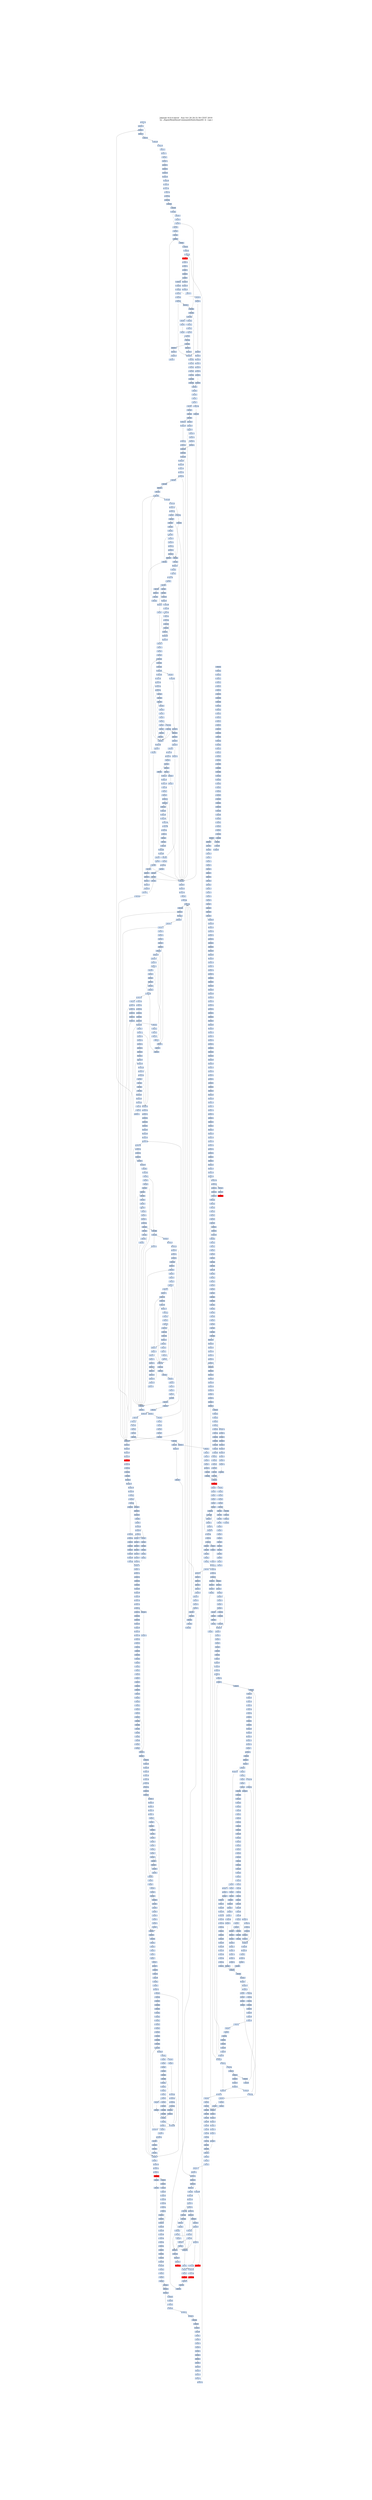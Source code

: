 digraph G {
node[shape=rectangle,style=filled,fillcolor=lightsteelblue,color=lightsteelblue]
bgcolor="transparent"
graph [label="Jakstab v0.8.4-devel   Sun Oct 20 20:31:56 CEST 2019\n-m ../Input/Real/linuxCommandsStatic/base64 -b --cpa i", labelloc=t, fontsize=35, pad=30]
"0x0807a7e8"[label="0x0807a7e8\n"];
"0x080a3feb"[label="0x080a3feb\n"];
"0x0804d7e6"[label="0x0804d7e6\n"];
"0x080a3fe9"[label="0x080a3fe9\n"];
"0x0804d7e8"[label="0x0804d7e8\n"];
"0x0807a7e3"[label="0x0807a7e3\n"];
"0x080a3fee"[label="0x080a3fee\n"];
"0x0807a7e1"[label="0x0807a7e1\n"];
"0x0804d7e4"[label="0x0804d7e4\n"];
"0x080a3fe3"[label="0x080a3fe3\n"];
"0x0807a7ef"[label="0x0807a7ef\n"];
"0x0807a7ed"[label="0x0807a7ed\n"];
"0x0804d7ea"[label="0x0804d7ea\n"];
"0x0804d7ec"[label="0x0804d7ec\n"];
"0x080a3ffb"[label="0x080a3ffb\n"];
"0x0804d7f5"[label="0x0804d7f5\n"];
"0x0807a7f6"[label="0x0807a7f6\n"];
"0x080a3ff9"[label="0x080a3ff9\n"];
"0x0804d7f7"[label="0x0804d7f7\n"];
"0x080a3ffa"[label="0x080a3ffa\n"];
"0x0807a7f4"[label="0x0807a7f4\n"];
"0x0804d7f2"[label="0x0804d7f2\n"];
"0x080a4000"[label="0x080a4000\n"];
"0x0807a7f1"[label="0x0807a7f1\n"];
"0x080a3ff3"[label="0x080a3ff3\n"];
"0x0807a7fe"[label="0x0807a7fe\n"];
"0x080a3ff1"[label="0x080a3ff1\n"];
"0x0804d7ff"[label="0x0804d7ff\n"];
"0x0807a7fd"[label="0x0807a7fd\n"];
"0x080a3ff8"[label="0x080a3ff8\n"];
"0x080a3ff5"[label="0x080a3ff5\n"];
"0x0807a7fa"[label="0x0807a7fa\n"];
"0x080a3ff6"[label="0x080a3ff6\n"];
"0x0804d7fc"[label="0x0804d7fc\n"];
"0x0804d805"[label="0x0804d805\n"];
"0x080a400c"[label="0x080a400c\n"];
"0x0807a807"[label="0x0807a807\n"];
"0x0804d807"[label="0x0804d807\n"];
"0x080a400a"[label="0x080a400a\n"];
"0x0804d802"[label="0x0804d802\n"];
"0x080a4010"[label="0x080a4010\n"];
"0x0807a802"[label="0x0807a802\n"];
"0x0807b810"[label="0x0807b810\n"];
"0x080a4004"[label="0x080a4004\n"];
"0x0804d80f"[label="0x0804d80f\n"];
"0x0807a80e"[label="0x0807a80e\n"];
"0x0804d809"[label="0x0804d809\n"];
"0x080a4007"[label="0x080a4007\n"];
"0x0807a80b"[label="0x0807a80b\n"];
"0x080a401b"[label="0x080a401b\n"];
"0x0807b817"[label="0x0807b817\n"];
"0x0804d818"[label="0x0804d818\n"];
"0x0807a813"[label="0x0807a813\n"];
"0x080a4020"[label="0x080a4020\n"];
"0x0807b812"[label="0x0807b812\n"];
"0x0804d813"[label="0x0804d813\n"];
"0x0807b811"[label="0x0807b811\n"];
"0x0807a811"[label="0x0807a811\n"];
"0x0807b820"[label="0x0807b820\n"];
"0x0807a81f"[label="0x0807a81f\n"];
"0x0807b81d"[label="0x0807b81d\n"];
"0x0807a81d"[label="0x0807a81d\n"];
"0x080a4018"[label="0x080a4018\n"];
"0x0804d81c"[label="0x0804d81c\n"];
"0x0807a819"[label="0x0807a819\n"];
"0x0807b828"[label="0x0807b828\n"];
"0x0807a828"[label="0x0807a828\n"];
"0x0807b826"[label="0x0807b826\n"];
"0x080a402d"[label="0x080a402d\n"];
"0x0807a822"[label="0x0807a822\n"];
"0x0804d824"[label="0x0804d824\n"];
"0x0807b830"[label="0x0807b830\n"];
"0x0807a830"[label="0x0807a830\n"];
"0x0807b82f"[label="0x0807b82f\n"];
"0x0807b82c"[label="0x0807b82c\n"];
"0x080a4028"[label="0x080a4028\n"];
"0x0807b82a"[label="0x0807b82a\n"];
"0x0807a829"[label="0x0807a829\n"];
"0x0804d82c"[label="0x0804d82c\n"];
"0x0807b838"[label="0x0807b838\n"];
"0x0807a838"[label="0x0807a838\n"];
"0x0807a835"[label="0x0807a835\n"];
"0x0804d831"[label="0x0804d831\n"];
"0x0807b831"[label="0x0807b831\n"];
"0x0807a840"[label="0x0807a840\n"];
"0x0807a83e"[label="0x0807a83e\n"];
"0x0804d839"[label="0x0804d839\n"];
"0x0807a83b"[label="0x0807a83b\n"];
"0x0807a848"[label="0x0807a848\n"];
"0x0807a844"[label="0x0807a844\n"];
"0x0804d844"[label="0x0804d844\n"];
"0x0807a84f"[label="0x0807a84f\n"];
"0x0807a84d"[label="0x0807a84d\n"];
"0x0804d84b"[label="0x0804d84b\n"];
"0x0807a84a"[label="0x0807a84a\n"];
"0x0807a857"[label="0x0807a857\n"];
"0x0804d856"[label="0x0804d856\n"];
"0x0807a855"[label="0x0807a855\n"];
"0x0807a851"[label="0x0807a851\n"];
"0x0804d860"[label="0x0804d860\n"];
"0x0804d859"[label="0x0804d859\n"];
"0x0807a85b"[label="0x0807a85b\n"];
"0x0804d85b"[label="0x0804d85b\n"];
"0x0804d865"[label="0x0804d865\n"];
"0x0807a868"[label="0x0807a868\n"];
"0x0804d867"[label="0x0804d867\n"];
"0x0807a865"[label="0x0807a865\n"];
"0x0807a861"[label="0x0807a861\n"];
"0x08078070"[label="0x08078070\n"];
"0x0807a86f"[label="0x0807a86f\n"];
"0x0804d86f"[label="0x0804d86f\n"];
"0x0807a86d"[label="0x0807a86d\n"];
"0x0804d869"[label="0x0804d869\n"];
"0x0804d86c"[label="0x0804d86c\n"];
"0x0807a877"[label="0x0807a877\n"];
"0x0807a875"[label="0x0807a875\n"];
"0x0804d878"[label="0x0804d878\n"];
"0x0804d871"[label="0x0804d871\n"];
"0x08078074"[label="0x08078074\n"];
"0x08078073"[label="0x08078073\n"];
"0x0807a873"[label="0x0807a873\n"];
"0x08078072"[label="0x08078072\n"];
"0x0804d874"[label="0x0804d874\n"];
"0x0807a871"[label="0x0807a871\n"];
"0x08078071"[label="0x08078071\n"];
"0x0807a880"[label="0x0807a880\n"];
"0x0807807f"[label="0x0807807f\n"];
"0x0804d87f"[label="0x0804d87f\n"];
"0x0807a87c"[label="0x0807a87c\n"];
"0x0807a87b"[label="0x0807a87b\n"];
"0x08078079"[label="0x08078079\n"];
"0x0807a879"[label="0x0807a879\n"];
"0x0804d87c"[label="0x0804d87c\n"];
"0x0807a888"[label="0x0807a888\n"];
"0x08078088"[label="0x08078088\n"];
"0x0804d885"[label="0x0804d885\n"];
"0x0804d888"[label="0x0804d888\n"];
"0x0807a883"[label="0x0807a883\n"];
"0x08078082"[label="0x08078082\n"];
"0x0807a890"[label="0x0807a890\n"];
"0x0807808f"[label="0x0807808f\n"];
"0x0804d88e"[label="0x0804d88e\n"];
"0x0807a88e"[label="0x0807a88e\n"];
"0x0807808c"[label="0x0807808c\n"];
"0x0807a88c"[label="0x0807a88c\n"];
"0x0807a88a"[label="0x0807a88a\n"];
"0x0804d88b"[label="0x0804d88b\n"];
"0x0804e095"[label="0x0804e095\n"];
"0x0807a898"[label="0x0807a898\n"];
"0x0804d896"[label="0x0804d896\n"];
"0x0807a894"[label="0x0807a894\n"];
"0x0804d891"[label="0x0804d891\n"];
"0x08078093"[label="0x08078093\n"];
"0x0804e092"[label="0x0804e092\n"];
"0x0807a892"[label="0x0807a892\n"];
"0x08078091"[label="0x08078091\n"];
"0x0804d894"[label="0x0804d894\n"];
"0x080780a0"[label="0x080780a0\n"];
"0x0807a89e"[label="0x0807a89e\n"];
"0x0807809d"[label="0x0807809d\n"];
"0x0804d899"[label="0x0804d899\n"];
"0x0807a89c"[label="0x0807a89c\n"];
"0x0807809b"[label="0x0807809b\n"];
"0x0804d89c"[label="0x0804d89c\n"];
"0x08078099"[label="0x08078099\n"];
"0x0804d8a6"[label="0x0804d8a6\n"];
"0x080780a7"[label="0x080780a7\n"];
"0x0807a8a6"[label="0x0807a8a6\n"];
"0x0804d8a1"[label="0x0804d8a1\n"];
"0x0807a8a2"[label="0x0807a8a2\n"];
"0x080780a2"[label="0x080780a2\n"];
"0x0804d8a4"[label="0x0804d8a4\n"];
"0x080780ae"[label="0x080780ae\n"];
"0x0804d8b0"[label="0x0804d8b0\n"];
"0x080780ac"[label="0x080780ac\n"];
"0x0804d8a9"[label="0x0804d8a9\n"];
"0x0807a8ab"[label="0x0807a8ab\n"];
"0x080780aa"[label="0x080780aa\n"];
"0x080780b8"[label="0x080780b8\n"];
"0x0804d8b5"[label="0x0804d8b5\n"];
"0x080780b6"[label="0x080780b6\n"];
"0x0807a8b5"[label="0x0807a8b5\n"];
"0x080780b4"[label="0x080780b4\n"];
"0x0804d8b2"[label="0x0804d8b2\n"];
"0x080780b1"[label="0x080780b1\n"];
"0x0804d8bd"[label="0x0804d8bd\n"];
"0x0807a8bf"[label="0x0807a8bf\n"];
"0x080780bf"[label="0x080780bf\n"];
"0x0804d8c0"[label="0x0804d8c0\n"];
"0x0804d8b9"[label="0x0804d8b9\n"];
"0x080780bc"[label="0x080780bc\n"];
"0x080780ba"[label="0x080780ba\n"];
"0x0807a8ba"[label="0x0807a8ba\n"];
"0x0807a8c5"[label="0x0807a8c5\n"];
"0x0807a8c3"[label="0x0807a8c3\n"];
"0x080780c3"[label="0x080780c3\n"];
"0x0804d8c2"[label="0x0804d8c2\n"];
"0x0807a8c1"[label="0x0807a8c1\n"];
"0x080780c1"[label="0x080780c1\n"];
"0x080780d0"[label="0x080780d0\n"];
"0x0807a8ce"[label="0x0807a8ce\n"];
"0x0804d8d0"[label="0x0804d8d0\n"];
"0x0804d8c9"[label="0x0804d8c9\n"];
"0x0807a8cb"[label="0x0807a8cb\n"];
"0x0807a8c9"[label="0x0807a8c9\n"];
"0x080780c9"[label="0x080780c9\n"];
"0x080780d8"[label="0x080780d8\n"];
"0x0804d8d6"[label="0x0804d8d6\n"];
"0x0807a8d6"[label="0x0807a8d6\n"];
"0x080780d5"[label="0x080780d5\n"];
"0x0807a8d2"[label="0x0807a8d2\n"];
"0x0804d8d4"[label="0x0804d8d4\n"];
"0x080780e0"[label="0x080780e0\n"];
"0x0804d8dd"[label="0x0804d8dd\n"];
"0x080780de"[label="0x080780de\n"];
"0x0807a8de"[label="0x0807a8de\n"];
"0x0804d8e0"[label="0x0804d8e0\n"];
"0x080780dd"[label="0x080780dd\n"];
"0x0807a8dc"[label="0x0807a8dc\n"];
"0x080780dc"[label="0x080780dc\n"];
"0x080780db"[label="0x080780db\n"];
"0x080780da"[label="0x080780da\n"];
"0x0804d8e6"[label="0x0804d8e6\n"];
"0x0807a8e7"[label="0x0807a8e7\n"];
"0x080780e6"[label="0x080780e6\n"];
"0x080780e5"[label="0x080780e5\n"];
"0x0807a8e4"[label="0x0807a8e4\n"];
"0x080780e3"[label="0x080780e3\n"];
"0x0804d8e3"[label="0x0804d8e3\n"];
"0x080780f0"[label="0x080780f0\n"];
"0x0804d8ed"[label="0x0804d8ed\n"];
"0x0807a8ef"[label="0x0807a8ef\n"];
"0x0804d8ee"[label="0x0804d8ee\n"];
"0x080780ee"[label="0x080780ee\n"];
"0x0804d8ef"[label="0x0804d8ef\n"];
"0x0807a8ed"[label="0x0807a8ed\n"];
"0x0804d8f0"[label="0x0804d8f0\n",fillcolor="red"];
"0x080780eb"[label="0x080780eb\n"];
"0x0804d8ec"[label="0x0804d8ec\n"];
"0x080780f8"[label="0x080780f8\n"];
"0x0807a8f8"[label="0x0807a8f8\n"];
"0x080780f7"[label="0x080780f7\n"];
"0x0804d8f7"[label="0x0804d8f7\n"];
"0x080780f5"[label="0x080780f5\n"];
"0x0804d8f1"[label="0x0804d8f1\n"];
"0x080780f2"[label="0x080780f2\n"];
"0x0804d8f4"[label="0x0804d8f4\n"];
"0x08078100"[label="0x08078100\n"];
"0x0807a8ff"[label="0x0807a8ff\n"];
"0x0804d8ff"[label="0x0804d8ff\n"];
"0x0807a8fc"[label="0x0807a8fc\n"];
"0x080780fb"[label="0x080780fb\n"];
"0x0804d8fa"[label="0x0804d8fa\n"];
"0x080780fa"[label="0x080780fa\n"];
"0x0807a8fa"[label="0x0807a8fa\n"];
"0x080780f9"[label="0x080780f9\n"];
"0x0804d8fc"[label="0x0804d8fc\n"];
"0x0807a908"[label="0x0807a908\n"];
"0x0807a906"[label="0x0807a906\n"];
"0x08078106"[label="0x08078106\n"];
"0x0804d908"[label="0x0804d908\n"];
"0x0804d901"[label="0x0804d901\n"];
"0x08078104"[label="0x08078104\n"];
"0x0807a903"[label="0x0807a903\n"];
"0x08078102"[label="0x08078102\n"];
"0x0804d903"[label="0x0804d903\n"];
"0x0809b110"[label="0x0809b110\n"];
"0x0807a910"[label="0x0807a910\n"];
"0x0804d90e"[label="0x0804d90e\n"];
"0x0807a90c"[label="0x0807a90c\n"];
"0x08078109"[label="0x08078109\n"];
"0x0804a116"[label="0x0804a116\n"];
"0x0807a916"[label="0x0807a916\n"];
"0x0807a914"[label="0x0807a914\n"];
"0x0804d913"[label="0x0804d913\n"];
"0x0807a920"[label="0x0807a920\n"];
"0x0804d91e"[label="0x0804d91e\n"];
"0x0804d920"[label="0x0804d920\n"];
"0x0804d919"[label="0x0804d919\n"];
"0x0804a119"[label="0x0804a119\n"];
"0x0809b115"[label="0x0809b115\n"];
"0x0804d91b"[label="0x0804d91b\n"];
"0x0807a919"[label="0x0807a919\n"];
"0x0807a927"[label="0x0807a927\n"];
"0x0804d927"[label="0x0804d927\n"];
"0x0807a925"[label="0x0807a925\n"];
"0x0804d923"[label="0x0804d923\n"];
"0x0807a922"[label="0x0807a922\n"];
"0x0807a930"[label="0x0807a930\n"];
"0x0807a92e"[label="0x0807a92e\n"];
"0x0804d92a"[label="0x0804d92a\n"];
"0x0804d92c"[label="0x0804d92c\n"];
"0x0807a929"[label="0x0807a929\n"];
"0x0807a938"[label="0x0807a938\n"];
"0x0804d935"[label="0x0804d935\n"];
"0x0807a936"[label="0x0807a936\n"];
"0x0804d938"[label="0x0804d938\n"];
"0x0807a934"[label="0x0807a934\n"];
"0x0804d932"[label="0x0804d932\n"];
"0x0807a932"[label="0x0807a932\n"];
"0x0807a940"[label="0x0807a940\n"];
"0x0804d93f"[label="0x0804d93f\n"];
"0x0804d93a"[label="0x0804d93a\n"];
"0x0807a948"[label="0x0807a948\n"];
"0x312d302e"[label="0x312d302e\n"];
"0x0807a946"[label="0x0807a946\n"];
"0x0807a944"[label="0x0807a944\n"];
"0x0807a942"[label="0x0807a942\n"];
"0x0804d944"[label="0x0804d944\n"];
"0x0804d94d"[label="0x0804d94d\n"];
"0x0807a94e"[label="0x0807a94e\n"];
"0x0807a94b"[label="0x0807a94b\n"];
"0x0804d94a"[label="0x0804d94a\n"];
"0x0807a958"[label="0x0807a958\n"];
"0x0807a956"[label="0x0807a956\n"];
"0x0807a954"[label="0x0807a954\n"];
"0x0804d953"[label="0x0804d953\n"];
"0x0807a951"[label="0x0807a951\n"];
"0x0807a960"[label="0x0807a960\n"];
"0x0804d95e"[label="0x0804d95e\n"];
"0x0807a95d"[label="0x0807a95d\n"];
"0x0804d959"[label="0x0804d959\n"];
"0x0807a95b"[label="0x0807a95b\n"];
"0x0804d95c"[label="0x0804d95c\n"];
"0x0807a968"[label="0x0807a968\n"];
"0x0807a966"[label="0x0807a966\n"];
"0x0804d961"[label="0x0804d961\n"];
"0x0807a963"[label="0x0807a963\n"];
"0x0804d964"[label="0x0804d964\n"];
"0x0807a970"[label="0x0807a970\n"];
"0x0804d96d"[label="0x0804d96d\n"];
"0x0804d970"[label="0x0804d970\n"];
"0x0807a96c"[label="0x0807a96c\n"];
"0x0804d96a"[label="0x0804d96a\n"];
"0x0804d975"[label="0x0804d975\n"];
"0x0807a974"[label="0x0807a974\n"];
"0x0804d97e"[label="0x0804d97e\n"];
"0x0807a97e"[label="0x0807a97e\n"];
"0x0807a97a"[label="0x0807a97a\n"];
"0x0804d97c"[label="0x0804d97c\n"];
"0x0807a986"[label="0x0807a986\n"];
"0x0804d981"[label="0x0804d981\n"];
"0x0807a982"[label="0x0807a982\n"];
"0x0807a990"[label="0x0807a990\n"];
"0x0804d990"[label="0x0804d990\n"];
"0x0807a98b"[label="0x0807a98b\n"];
"0x0804d995"[label="0x0804d995\n"];
"0x0807a995"[label="0x0807a995\n"];
"0x0807a993"[label="0x0807a993\n"];
"0x0804d99d"[label="0x0804d99d\n"];
"0x0807a99f"[label="0x0807a99f\n"];
"0x0807a99d"[label="0x0807a99d\n"];
"0x0804d9a0"[label="0x0804d9a0\n"];
"0x0807a99b"[label="0x0807a99b\n"];
"0x0804d99a"[label="0x0804d99a\n"];
"0x0804d99b"[label="0x0804d99b\n"];
"0x0807a999"[label="0x0807a999\n"];
"0x0804d99c"[label="0x0804d99c\n"];
"0x0804d9a6"[label="0x0804d9a6\n"];
"0x0807a9a6"[label="0x0807a9a6\n"];
"0x0807a9a2"[label="0x0807a9a2\n"];
"0x0804d9ae"[label="0x0804d9ae\n"];
"0x0807a9af"[label="0x0807a9af\n"];
"0x0807a9ad"[label="0x0807a9ad\n"];
"0x0804d9aa"[label="0x0804d9aa\n"];
"0x0804d9ac"[label="0x0804d9ac\n"];
"0x0807a9b8"[label="0x0807a9b8\n"];
"0x0807a9b5"[label="0x0807a9b5\n"];
"0x0807a9b1"[label="0x0807a9b1\n"];
"0x0807a9c0"[label="0x0807a9c0\n"];
"0x0804d9bd"[label="0x0804d9bd\n"];
"0x0807a9be"[label="0x0807a9be\n"];
"0x0804d9b9"[label="0x0804d9b9\n"];
"0x0807a9ba"[label="0x0807a9ba\n"];
"0x0804d9c8"[label="0x0804d9c8\n"];
"0x0807a9c5"[label="0x0807a9c5\n"];
"0x0804d9c3"[label="0x0804d9c3\n"];
"0x0804d9cf"[label="0x0804d9cf\n"];
"0x0807a9cd"[label="0x0807a9cd\n"];
"0x0807a9c9"[label="0x0807a9c9\n"];
"0x0804d9d6"[label="0x0804d9d6\n"];
"0x0807a9d6"[label="0x0807a9d6\n"];
"0x0807a9d2"[label="0x0807a9d2\n"];
"0x0807a9de"[label="0x0807a9de\n"];
"0x0807a9da"[label="0x0807a9da\n"];
"0x0804d9dc"[label="0x0804d9dc\n"];
"0x0804d9e7"[label="0x0804d9e7\n"];
"0x0807a9e6"[label="0x0807a9e6\n"];
"0x0804d9e3"[label="0x0804d9e3\n"];
"0x0807a9e2"[label="0x0807a9e2\n"];
"0x0804d9ef"[label="0x0804d9ef\n"];
"0x0807a9ed"[label="0x0807a9ed\n"];
"0x0804d9e9"[label="0x0804d9e9\n"];
"0x0807a9ea"[label="0x0807a9ea\n"];
"0x0804d9f7"[label="0x0804d9f7\n"];
"0x0804d9f1"[label="0x0804d9f1\n"];
"0x0807a9f1"[label="0x0807a9f1\n"];
"0x0804d9f4"[label="0x0804d9f4\n"];
"0x0807a9ff"[label="0x0807a9ff\n"];
"0x0804d9fe"[label="0x0804d9fe\n"];
"0x0804d9ff"[label="0x0804d9ff\n"];
"0x0804d9f9"[label="0x0804d9f9\n"];
"0x0804d9fb"[label="0x0804d9fb\n"];
"0x0807aa07"[label="0x0807aa07\n"];
"0x0804da07"[label="0x0804da07\n"];
"0x0804da04"[label="0x0804da04\n"];
"0x0807aa0c"[label="0x0807aa0c\n"];
"0x0804da0b"[label="0x0804da0b\n"];
"0x0807aa17"[label="0x0807aa17\n"];
"0x0804da16"[label="0x0804da16\n"];
"0x0804da11"[label="0x0804da11\n"];
"0x0807aa13"[label="0x0807aa13\n"];
"0x0807aa11"[label="0x0807aa11\n"];
"0x0804da14"[label="0x0804da14\n"];
"0x0804da1e"[label="0x0804da1e\n"];
"0x0807aa1f"[label="0x0807aa1f\n"];
"0x0804da20"[label="0x0804da20\n"];
"0x0807aa1b"[label="0x0807aa1b\n"];
"0x0804da1c"[label="0x0804da1c\n"];
"0x0804da25"[label="0x0804da25\n"];
"0x0807aa28"[label="0x0807aa28\n"];
"0x0807aa26"[label="0x0807aa26\n"];
"0x0807aa24"[label="0x0807aa24\n"];
"0x0807aa21"[label="0x0807aa21\n"];
"0x0804da2e"[label="0x0804da2e\n"];
"0x0807aa2e"[label="0x0807aa2e\n"];
"0x0804da30"[label="0x0804da30\n"];
"0x0807aa2b"[label="0x0807aa2b\n"];
"0x0804da2b"[label="0x0804da2b\n"];
"0x0807aa38"[label="0x0807aa38\n"];
"0x0804da36"[label="0x0804da36\n"];
"0x0807aa36"[label="0x0807aa36\n"];
"0x0807aa34"[label="0x0807aa34\n"];
"0x0807aa31"[label="0x0807aa31\n"];
"0x0804da34"[label="0x0804da34\n"];
"0x0807aa3f"[label="0x0807aa3f\n"];
"0x0804da40"[label="0x0804da40\n"];
"0x0807aa3b"[label="0x0807aa3b\n"];
"0x0804da3a"[label="0x0804da3a\n"];
"0x0804da46"[label="0x0804da46\n"];
"0x0804da48"[label="0x0804da48\n"];
"0x0804da42"[label="0x0804da42\n"];
"0x080aea50"[label="0x080aea50\n"];
"0x0807aa42"[label="0x0807aa42\n"];
"0x0804da4d"[label="0x0804da4d\n"];
"0x0807aa4a"[label="0x0807aa4a\n"];
"0x080aea5b"[label="0x080aea5b\n"];
"0x0804da56"[label="0x0804da56\n"];
"0x0807aa56"[label="0x0807aa56\n"];
"0x0804da58"[label="0x0804da58\n"];
"0x080aea5f"[label="0x080aea5f\n"];
"0x0804da53"[label="0x0804da53\n"];
"0x0807aa51"[label="0x0807aa51\n"];
"0x0804da5d"[label="0x0804da5d\n"];
"0x080aea53"[label="0x080aea53\n"];
"0x080aea54"[label="0x080aea54\n"];
"0x080aea51"[label="0x080aea51\n"];
"0x080aea52"[label="0x080aea52\n"];
"0x080aea57"[label="0x080aea57\n"];
"0x0807aa5c"[label="0x0807aa5c\n"];
"0x0807aa5a"[label="0x0807aa5a\n"];
"0x080aea6b"[label="0x080aea6b\n"];
"0x0804da66"[label="0x0804da66\n"];
"0x080aea69"[label="0x080aea69\n"];
"0x0804da68"[label="0x0804da68\n"];
"0x0804da63"[label="0x0804da63\n"];
"0x080aea6d"[label="0x080aea6d\n"];
"0x0807aa62"[label="0x0807aa62\n"];
"0x0807aa70"[label="0x0807aa70\n"];
"0x080aea63"[label="0x080aea63\n"];
"0x0804da70"[label="0x0804da70\n"];
"0x080aea67"[label="0x080aea67\n"];
"0x0804da6a"[label="0x0804da6a\n"];
"0x0807aa78"[label="0x0807aa78\n"];
"0x080aea79"[label="0x080aea79\n"];
"0x0804da78"[label="0x0804da78\n"];
"0x080aea80"[label="0x080aea80\n"];
"0x080aea7e"[label="0x080aea7e\n"];
"0x080aea73"[label="0x080aea73\n"];
"0x0804da80"[label="0x0804da80\n"];
"0x0807aa7d"[label="0x0807aa7d\n"];
"0x080aea77"[label="0x080aea77\n"];
"0x080aea75"[label="0x080aea75\n"];
"0x080aea8c"[label="0x080aea8c\n"];
"0x080aea8a"[label="0x080aea8a\n"];
"0x080aea90"[label="0x080aea90\n"];
"0x0804da83"[label="0x0804da83\n"];
"0x080aea8e"[label="0x080aea8e\n"];
"0x0807aa81"[label="0x0807aa81\n"];
"0x0807aa90"[label="0x0807aa90\n"];
"0x080aea84"[label="0x080aea84\n"];
"0x0804da8f"[label="0x0804da8f\n"];
"0x080aea82"[label="0x080aea82\n"];
"0x0804da89"[label="0x0804da89\n"];
"0x080aea88"[label="0x080aea88\n"];
"0x080aea86"[label="0x080aea86\n"];
"0x080aea9b"[label="0x080aea9b\n"];
"0x0804da95"[label="0x0804da95\n"];
"0x0807aa97"[label="0x0807aa97\n"];
"0x080aea99"[label="0x080aea99\n"];
"0x080aea9a"[label="0x080aea9a\n"];
"0x080aeaa0"[label="0x080aeaa0\n"];
"0x0807aa93"[label="0x0807aa93\n"];
"0x0807aa92"[label="0x0807aa92\n"];
"0x0807aa91"[label="0x0807aa91\n"];
"0x080aea94"[label="0x080aea94\n"];
"0x080aea92"[label="0x080aea92\n"];
"0x080aea97"[label="0x080aea97\n"];
"0x080aea98"[label="0x080aea98\n"];
"0x0804da9b"[label="0x0804da9b\n"];
"0x0804daa6"[label="0x0804daa6\n"];
"0x0804daa8"[label="0x0804daa8\n"];
"0x080aeaaa"[label="0x080aeaaa\n"];
"0x0804daa1"[label="0x0804daa1\n"];
"0x080aeab0"[label="0x080aeab0\n"];
"0x0804daa4"[label="0x0804daa4\n"];
"0x080aeaa4"[label="0x080aeaa4\n"];
"0x080aeaa2"[label="0x080aeaa2\n"];
"0x080aeaa7"[label="0x080aeaa7\n"];
"0x0804daaa"[label="0x0804daaa\n"];
"0x0804daac"[label="0x0804daac\n"];
"0x080aeabb"[label="0x080aeabb\n"];
"0x080aeab9"[label="0x080aeab9\n"];
"0x0804dab1"[label="0x0804dab1\n"];
"0x080aeabf"[label="0x080aeabf\n"];
"0x0804dab4"[label="0x0804dab4\n"];
"0x0804dabd"[label="0x0804dabd\n"];
"0x080aeab2"[label="0x080aeab2\n"];
"0x0804dab9"[label="0x0804dab9\n"];
"0x080aeab7"[label="0x080aeab7\n"];
"0x080aeacb"[label="0x080aeacb\n"];
"0x0804dac6"[label="0x0804dac6\n"];
"0x080aeac9"[label="0x080aeac9\n"];
"0x0804dac3"[label="0x0804dac3\n"];
"0x080aeacd"[label="0x080aeacd\n"];
"0x080aeac3"[label="0x080aeac3\n"];
"0x080aeac1"[label="0x080aeac1\n"];
"0x0804dac9"[label="0x0804dac9\n"];
"0x080aeac5"[label="0x080aeac5\n"];
"0x0804dacb"[label="0x0804dacb\n"];
"0x080aeadb"[label="0x080aeadb\n"];
"0x0804dad5"[label="0x0804dad5\n"];
"0x080aead9"[label="0x080aead9\n"];
"0x0804dad7"[label="0x0804dad7\n"];
"0x080aeadf"[label="0x080aeadf\n"];
"0x0804dad2"[label="0x0804dad2\n"];
"0x080aead3"[label="0x080aead3\n"];
"0x080aead1"[label="0x080aead1\n"];
"0x080aead7"[label="0x080aead7\n"];
"0x0804dadb"[label="0x0804dadb\n"];
"0x080aead5"[label="0x080aead5\n"];
"0x080aeaeb"[label="0x080aeaeb\n"];
"0x080aeae9"[label="0x080aeae9\n"];
"0x0804dae8"[label="0x0804dae8\n"];
"0x080aeaef"[label="0x080aeaef\n"];
"0x0804dae1"[label="0x0804dae1\n"];
"0x080aeae3"[label="0x080aeae3\n"];
"0x080aeae1"[label="0x080aeae1\n"];
"0x0804daf0"[label="0x0804daf0\n"];
"0x080aeae7"[label="0x080aeae7\n"];
"0x080aeae5"[label="0x080aeae5\n"];
"0x0804daec"[label="0x0804daec\n"];
"0x080aeafb"[label="0x080aeafb\n"];
"0x0804daf6"[label="0x0804daf6\n"];
"0x080aeaf9"[label="0x080aeaf9\n"];
"0x0804daf8"[label="0x0804daf8\n"];
"0x080aeaff"[label="0x080aeaff\n"];
"0x080aeafd"[label="0x080aeafd\n"];
"0x080aeaf3"[label="0x080aeaf3\n"];
"0x080aeaf1"[label="0x080aeaf1\n"];
"0x0804daff"[label="0x0804daff\n"];
"0x080aeaf7"[label="0x080aeaf7\n"];
"0x0804dafb"[label="0x0804dafb\n"];
"0x0804db05"[label="0x0804db05\n"];
"0x080aeb0c"[label="0x080aeb0c\n"];
"0x080aeb0a"[label="0x080aeb0a\n"];
"0x0804db01"[label="0x0804db01\n"];
"0x080aeb0e"[label="0x080aeb0e\n"];
"0x0804db04"[label="0x0804db04\n"];
"0x0807ab10"[label="0x0807ab10\n"];
"0x080aeb03"[label="0x080aeb03\n"];
"0x080aeb01"[label="0x080aeb01\n"];
"0x08050b10"[label="0x08050b10\n"];
"0x0804db10"[label="0x0804db10\n"];
"0x080aeb07"[label="0x080aeb07\n"];
"0x080aeb05"[label="0x080aeb05\n"];
"0x0804db0b"[label="0x0804db0b\n"];
"0x0804db0c"[label="0x0804db0c\n"];
"0x0807ab14"[label="0x0807ab14\n"];
"0x0804db11"[label="0x0804db11\n"];
"0x080aeb20"[label="0x080aeb20\n"];
"0x0807ab13"[label="0x0807ab13\n"];
"0x08050b11"[label="0x08050b11\n"];
"0x0804db13"[label="0x0804db13\n"];
"0x0807ab12"[label="0x0807ab12\n"];
"0x0807ab11"[label="0x0807ab11\n"];
"0x080aeb13"[label="0x080aeb13\n"];
"0x080aeb14"[label="0x080aeb14\n"];
"0x0807ab1f"[label="0x0807ab1f\n"];
"0x080aeb11"[label="0x080aeb11\n"];
"0x080aeb12"[label="0x080aeb12\n"];
"0x080aeb15"[label="0x080aeb15\n"];
"0x0807ab19"[label="0x0807ab19\n"];
"0x080aeb2b"[label="0x080aeb2b\n"];
"0x080aeb2c"[label="0x080aeb2c\n"];
"0x080aeb29"[label="0x080aeb29\n"];
"0x080aeb2a"[label="0x080aeb2a\n"];
"0x080aeb30"[label="0x080aeb30\n"];
"0x0807ab22"[label="0x0807ab22\n"];
"0x080aeb2d"[label="0x080aeb2d\n"];
"0x080aeb24"[label="0x080aeb24\n"];
"0x0807ab2d"[label="0x0807ab2d\n"];
"0x080aeb22"[label="0x080aeb22\n"];
"0x0807ab29"[label="0x0807ab29\n"];
"0x080aeb26"[label="0x080aeb26\n"];
"0x0807ab37"[label="0x0807ab37\n"];
"0x080aeb3a"[label="0x080aeb3a\n"];
"0x080aeb3f"[label="0x080aeb3f\n"];
"0x080aeb40"[label="0x080aeb40\n"];
"0x0807ab33"[label="0x0807ab33\n"];
"0x080aeb3d"[label="0x080aeb3d\n"];
"0x080aeb3e"[label="0x080aeb3e\n"];
"0x080aeb34"[label="0x080aeb34\n"];
"0x080aeb32"[label="0x080aeb32\n"];
"0x0807ab3d"[label="0x0807ab3d\n"];
"0x080aeb38"[label="0x080aeb38\n"];
"0x0807ab3b"[label="0x0807ab3b\n"];
"0x080aeb36"[label="0x080aeb36\n"];
"0x0807ab39"[label="0x0807ab39\n"];
"0x080aeb4c"[label="0x080aeb4c\n"];
"0x080aeb4a"[label="0x080aeb4a\n"];
"0x080aeb50"[label="0x080aeb50\n"];
"0x0807ab43"[label="0x0807ab43\n"];
"0x080aeb4e"[label="0x080aeb4e\n"];
"0x0807ab4f"[label="0x0807ab4f\n"];
"0x080aeb41"[label="0x080aeb41\n"];
"0x080aeb48"[label="0x080aeb48\n"];
"0x0807ab49"[label="0x0807ab49\n"];
"0x0807ab57"[label="0x0807ab57\n"];
"0x0807ab55"[label="0x0807ab55\n"];
"0x080aeb60"[label="0x080aeb60\n"];
"0x080aeb52"[label="0x080aeb52\n"];
"0x080aeb57"[label="0x080aeb57\n"];
"0x0807ab5b"[label="0x0807ab5b\n"];
"0x0807ab65"[label="0x0807ab65\n"];
"0x0807ab61"[label="0x0807ab61\n"];
"0x0807ab6f"[label="0x0807ab6f\n"];
"0x080aeb64"[label="0x080aeb64\n"];
"0x080aeb62"[label="0x080aeb62\n"];
"0x0807ab6b"[label="0x0807ab6b\n"];
"0x0807ab69"[label="0x0807ab69\n"];
"0x0807ab77"[label="0x0807ab77\n"];
"0x0807ab75"[label="0x0807ab75\n"];
"0x0807ab7d"[label="0x0807ab7d\n"];
"0x0807ab79"[label="0x0807ab79\n"];
"0x0807ab87"[label="0x0807ab87\n"];
"0x0807ab83"[label="0x0807ab83\n"];
"0x0807ab8d"[label="0x0807ab8d\n"];
"0x0807ab98"[label="0x0807ab98\n"];
"0x0807ab91"[label="0x0807ab91\n"];
"0x0807aba0"[label="0x0807aba0\n"];
"0x0807ab9c"[label="0x0807ab9c\n"];
"0x0807aba6"[label="0x0807aba6\n"];
"0x0807abab"[label="0x0807abab\n"];
"0x0807abb7"[label="0x0807abb7\n"];
"0x0807abb5"[label="0x0807abb5\n"];
"0x0807abb1"[label="0x0807abb1\n"];
"0x0807abbf"[label="0x0807abbf\n"];
"0x0807abbb"[label="0x0807abbb\n"];
"0x0807abc7"[label="0x0807abc7\n"];
"0x0807abc1"[label="0x0807abc1\n"];
"0x0807abcb"[label="0x0807abcb\n"];
"0x0807abd5"[label="0x0807abd5\n"];
"0x0807abd1"[label="0x0807abd1\n"];
"0x0807abdd"[label="0x0807abdd\n"];
"0x0807abdb"[label="0x0807abdb\n"];
"0x0807abd9"[label="0x0807abd9\n"];
"0x0807abe7"[label="0x0807abe7\n"];
"0x0807abe3"[label="0x0807abe3\n"];
"0x0807abf0"[label="0x0807abf0\n"];
"0x0804e3e9"[label="0x0804e3e9\n"];
"0x0807abeb"[label="0x0807abeb\n"];
"0x0804e3ec"[label="0x0804e3ec\n"];
"0x0807abf4"[label="0x0807abf4\n"];
"0x0807abfd"[label="0x0807abfd\n"];
"0x0807abf9"[label="0x0807abf9\n"];
"0x0807ac08"[label="0x0807ac08\n"];
"0x0807ac03"[label="0x0807ac03\n"];
"0x0807ac0d"[label="0x0807ac0d\n"];
"0x0807ac17"[label="0x0807ac17\n"];
"0x0807ac12"[label="0x0807ac12\n"];
"0x0807ac1d"[label="0x0807ac1d\n"];
"0x0807ac19"[label="0x0807ac19\n"];
"0x0807ac27"[label="0x0807ac27\n"];
"0x0807ac22"[label="0x0807ac22\n"];
"0x0804c42f"[label="0x0804c42f\n",fillcolor="red"];
"0x0807ac2c"[label="0x0807ac2c\n"];
"0x0804c42c"[label="0x0804c42c\n"];
"0x0807ac35"[label="0x0807ac35\n"];
"0x0807ac31"[label="0x0807ac31\n"];
"0x0807ac40"[label="0x0807ac40\n"];
"0x0807ac3b"[label="0x0807ac3b\n"];
"0x0807ac45"[label="0x0807ac45\n"];
"0x0807ac4f"[label="0x0807ac4f\n"];
"0x0807ac4b"[label="0x0807ac4b\n"];
"0x0807ac49"[label="0x0807ac49\n"];
"0x0807ac57"[label="0x0807ac57\n"];
"0x0807ac55"[label="0x0807ac55\n"];
"0x0807ac51"[label="0x0807ac51\n"];
"0x0807ac60"[label="0x0807ac60\n"];
"0x0807ac59"[label="0x0807ac59\n"];
"0x0807ac68"[label="0x0807ac68\n"];
"0x0807ac66"[label="0x0807ac66\n"];
"0x0807ac63"[label="0x0807ac63\n"];
"0x0807ac6f"[label="0x0807ac6f\n"];
"0x0807ac71"[label="0x0807ac71\n",fillcolor="red"];
"0x0807a480"[label="0x0807a480\n"];
"0x0807a488"[label="0x0807a488\n"];
"0x0807a486"[label="0x0807a486\n"];
"0x0807a483"[label="0x0807a483\n"];
"0x0807a48e"[label="0x0807a48e\n"];
"0x0807a48c"[label="0x0807a48c\n"];
"0x0807a48b"[label="0x0807a48b\n"];
"0x0807a498"[label="0x0807a498\n"];
"0x0807a495"[label="0x0807a495\n"];
"0x0807a493"[label="0x0807a493\n"];
"0x0807a491"[label="0x0807a491\n"];
"0x0807aca0"[label="0x0807aca0\n"];
"0x0807a49f"[label="0x0807a49f\n"];
"0x0807ac9e"[label="0x0807ac9e\n"];
"0x0807a49d"[label="0x0807a49d\n"];
"0x0807ac9b"[label="0x0807ac9b\n"];
"0x0807a49a"[label="0x0807a49a\n"];
"0x0807a4a8"[label="0x0807a4a8\n"];
"0x0807aca8"[label="0x0807aca8\n"];
"0x0807aca4"[label="0x0807aca4\n"];
"0x0807a4a2"[label="0x0807a4a2\n"];
"0x0807aca2"[label="0x0807aca2\n"];
"0x0807a4a1"[label="0x0807a4a1\n"];
"0x0807a4af"[label="0x0807a4af\n"];
"0x0807a4ad"[label="0x0807a4ad\n"];
"0x0807acad"[label="0x0807acad\n"];
"0x0807a4ab"[label="0x0807a4ab\n"];
"0x0807a4b7"[label="0x0807a4b7\n"];
"0x0807acb5"[label="0x0807acb5\n"];
"0x0807a4b4"[label="0x0807a4b4\n"];
"0x0807acb3"[label="0x0807acb3\n"];
"0x0807a4b2"[label="0x0807a4b2\n"];
"0x0807acb1"[label="0x0807acb1\n"];
"0x0807a4c0"[label="0x0807a4c0\n"];
"0x0807acc0"[label="0x0807acc0\n"];
"0x0807a4be"[label="0x0807a4be\n"];
"0x0807a4bb"[label="0x0807a4bb\n"];
"0x0807acbb"[label="0x0807acbb\n"];
"0x0807a4b9"[label="0x0807a4b9\n"];
"0x0807a4c6"[label="0x0807a4c6\n"];
"0x0807a4c3"[label="0x0807a4c3\n"];
"0x0807a4d0"[label="0x0807a4d0\n"];
"0x0807accc"[label="0x0807accc\n"];
"0x0807a4cb"[label="0x0807a4cb\n",fillcolor="red"];
"0x0807a4ca"[label="0x0807a4ca\n"];
"0x0807a4d8"[label="0x0807a4d8\n"];
"0x0807a4d3"[label="0x0807a4d3\n",fillcolor="red"];
"0x0807acd1"[label="0x0807acd1\n"];
"0x0807a4e0"[label="0x0807a4e0\n"];
"0x0807a4df"[label="0x0807a4df\n"];
"0x0807acdd"[label="0x0807acdd\n"];
"0x0807a4dd"[label="0x0807a4dd\n"];
"0x0807a4da"[label="0x0807a4da\n"];
"0x0807ace2"[label="0x0807ace2\n"];
"0x0807a4f0"[label="0x0807a4f0\n"];
"0x0807acee"[label="0x0807acee\n"];
"0x0807a4f6"[label="0x0807a4f6\n"];
"0x0807acf3"[label="0x0807acf3\n"];
"0x0807a4f3"[label="0x0807a4f3\n"];
"0x0807a4f1"[label="0x0807a4f1\n"];
"0x0807a500"[label="0x0807a500\n"];
"0x0807acff"[label="0x0807acff\n"];
"0x0807a4fc"[label="0x0807a4fc\n"];
"0x0807a4fa"[label="0x0807a4fa\n"];
"0x0807a507"[label="0x0807a507\n"];
"0x0807ad04"[label="0x0807ad04\n"];
"0x0807a502"[label="0x0807a502\n"];
"0x0807a510"[label="0x0807a510\n"];
"0x0807a50b"[label="0x0807a50b\n",fillcolor="red"];
"0x0807a50a"[label="0x0807a50a\n"];
"0x0807a516"[label="0x0807a516\n"];
"0x0807a515"[label="0x0807a515\n"];
"0x0807ad14"[label="0x0807ad14\n"];
"0x0807a513"[label="0x0807a513\n"];
"0x0807a51f"[label="0x0807a51f\n"];
"0x0807a51b"[label="0x0807a51b\n"];
"0x0807ad19"[label="0x0807ad19\n"];
"0x0807a526"[label="0x0807a526\n"];
"0x0807a523"[label="0x0807a523\n"];
"0x0807ad2e"[label="0x0807ad2e\n"];
"0x0807a52c"[label="0x0807a52c\n"];
"0x0807a52a"[label="0x0807a52a\n"];
"0x0807ad29"[label="0x0807ad29\n"];
"0x0807a535"[label="0x0807a535\n",fillcolor="red"];
"0x0807a534"[label="0x0807a534\n"];
"0x0807a531"[label="0x0807a531\n"];
"0x0807ad3c"[label="0x0807ad3c\n"];
"0x0807ad41"[label="0x0807ad41\n"];
"0x0804dd4f"[label="0x0804dd4f\n"];
"0x0807ad4d"[label="0x0807ad4d\n"];
"0x0804dd55"[label="0x0804dd55\n"];
"0x0804dd58"[label="0x0804dd58\n"];
"0x0807ad52"[label="0x0807ad52\n"];
"0x0807a560"[label="0x0807a560\n"];
"0x0804dd5e"[label="0x0804dd5e\n"];
"0x0807ad5e"[label="0x0807ad5e\n"];
"0x0807a567"[label="0x0807a567\n"];
"0x0804dd61"[label="0x0804dd61\n"];
"0x0807ad63"[label="0x0807ad63\n"];
"0x0804dd63"[label="0x0804dd63\n"];
"0x0807a562"[label="0x0807a562\n"];
"0x0807a561"[label="0x0807a561\n"];
"0x0807a56f"[label="0x0807a56f\n"];
"0x0807ad6f"[label="0x0807ad6f\n"];
"0x0807a56e"[label="0x0807a56e\n"];
"0x0804dd6f"[label="0x0804dd6f\n"];
"0x0807a56d"[label="0x0807a56d\n"];
"0x0804dd69"[label="0x0804dd69\n"];
"0x0807a578"[label="0x0807a578\n"];
"0x0804dd75"[label="0x0804dd75\n"];
"0x0807ad74"[label="0x0807ad74\n"];
"0x0807a572"[label="0x0807a572\n"];
"0x0807ad80"[label="0x0807ad80\n"];
"0x0804dd7d"[label="0x0804dd7d\n"];
"0x0807a57e"[label="0x0807a57e\n"];
"0x0804dd79"[label="0x0804dd79\n"];
"0x0807a57c"[label="0x0807a57c\n"];
"0x0807a586"[label="0x0807a586\n"];
"0x0807ad85"[label="0x0807ad85\n"];
"0x0804dd88"[label="0x0804dd88\n"];
"0x0804dd81"[label="0x0804dd81\n"];
"0x0807a584"[label="0x0807a584\n"];
"0x0807a582"[label="0x0807a582\n"];
"0x0804dd84"[label="0x0804dd84\n"];
"0x0804dd89"[label="0x0804dd89\n"];
"0x0807a58b"[label="0x0807a58b\n"];
"0x0807ad96"[label="0x0807ad96\n"];
"0x0807a595"[label="0x0807a595\n"];
"0x0807ad94"[label="0x0807ad94\n"];
"0x0807a593"[label="0x0807a593\n"];
"0x0807a591"[label="0x0807a591\n"];
"0x0807ad91"[label="0x0807ad91\n"];
"0x0807a5a0"[label="0x0807a5a0\n"];
"0x0807ad9e"[label="0x0807ad9e\n"];
"0x0807ad9c"[label="0x0807ad9c\n"];
"0x0807a59a"[label="0x0807a59a\n"];
"0x0807ad9a"[label="0x0807ad9a\n"];
"0x0807ada7"[label="0x0807ada7\n"];
"0x0807a5a6"[label="0x0807a5a6\n"];
"0x0807a5a4"[label="0x0807a5a4\n"];
"0x0807ada3"[label="0x0807ada3\n"];
"0x0807ada1"[label="0x0807ada1\n"];
"0x0807a5b0"[label="0x0807a5b0\n"];
"0x0807adb0"[label="0x0807adb0\n"];
"0x0807adad"[label="0x0807adad\n"];
"0x0807a5ac"[label="0x0807a5ac\n"];
"0x0807a5b4"[label="0x0807a5b4\n"];
"0x0807adb4"[label="0x0807adb4\n"];
"0x0807adb3"[label="0x0807adb3\n"];
"0x0807adb2"[label="0x0807adb2\n"];
"0x0807a5b2"[label="0x0807a5b2\n"];
"0x0807adb1"[label="0x0807adb1\n"];
"0x0807a5be"[label="0x0807a5be\n"];
"0x0807a5ba"[label="0x0807a5ba\n"];
"0x0807a5c8"[label="0x0807a5c8\n"];
"0x0807a5c5"[label="0x0807a5c5\n"];
"0x0807a5c2"[label="0x0807a5c2\n"];
"0x0807a5d0"[label="0x0807a5d0\n"];
"0x0807a5ce"[label="0x0807a5ce\n"];
"0x0807a5d8"[label="0x0807a5d8\n"];
"0x0807a5d6"[label="0x0807a5d6\n"];
"0x0809b5e0"[label="0x0809b5e0\n"];
"0x0807a5e0"[label="0x0807a5e0\n"];
"0x0807a5e8"[label="0x0807a5e8\n"];
"0x0809b5ea"[label="0x0809b5ea\n"];
"0x0807a5e5"[label="0x0807a5e5\n"];
"0x0807a5e3"[label="0x0807a5e3\n"];
"0x0809b5ef"[label="0x0809b5ef\n"];
"0x0809b5e1"[label="0x0809b5e1\n"];
"0x0807a5ef"[label="0x0807a5ef\n"];
"0x0807a5ed"[label="0x0807a5ed\n"];
"0x0809b5e6"[label="0x0809b5e6\n"];
"0x0809b5f9"[label="0x0809b5f9\n"];
"0x0807a5f5"[label="0x0807a5f5\n"];
"0x0807a5f3"[label="0x0807a5f3\n"];
"0x0809b5ff"[label="0x0809b5ff\n"];
"0x0807a5f1"[label="0x0807a5f1\n"];
"0x0807a600"[label="0x0807a600\n"];
"0x0807a5fe"[label="0x0807a5fe\n"];
"0x0807a5fb"[label="0x0807a5fb\n"];
"0x0809b5f5"[label="0x0809b5f5\n"];
"0x0809b5f7"[label="0x0809b5f7\n"];
"0x0807a608"[label="0x0807a608\n"];
"0x0809b609"[label="0x0809b609\n"];
"0x0809b60e"[label="0x0809b60e\n"];
"0x0807a604"[label="0x0807a604\n"];
"0x0809b601"[label="0x0809b601\n"];
"0x0809b604"[label="0x0809b604\n"];
"0x0807a60e"[label="0x0807a60e\n"];
"0x0809b603"[label="0x0809b603\n"];
"0x0809b608"[label="0x0809b608\n"];
"0x0807a60a"[label="0x0807a60a\n"];
"0x0807a617"[label="0x0807a617\n"];
"0x0807a614"[label="0x0807a614\n"];
"0x0804de14"[label="0x0804de14\n"];
"0x0807a620"[label="0x0807a620\n"];
"0x0804de1d"[label="0x0804de1d\n"];
"0x0807a61d"[label="0x0807a61d\n"];
"0x0804de1a"[label="0x0804de1a\n"];
"0x0807a619"[label="0x0807a619\n"];
"0x0804de1c"[label="0x0804de1c\n"];
"0x0807a626"[label="0x0807a626\n"];
"0x0804de28"[label="0x0804de28\n"];
"0x0804de23"[label="0x0804de23\n"];
"0x0807a630"[label="0x0807a630\n"];
"0x0804de2f"[label="0x0804de2f\n"];
"0x0804de30"[label="0x0804de30\n"];
"0x0804de29"[label="0x0804de29\n"];
"0x0807a62c"[label="0x0807a62c\n"];
"0x0807a62b"[label="0x0807a62b\n"];
"0x0807a637"[label="0x0807a637\n"];
"0x0807a635"[label="0x0807a635\n"];
"0x0807a633"[label="0x0807a633\n"];
"0x0807a63e"[label="0x0807a63e\n"];
"0x0807a63b"[label="0x0807a63b\n"];
"0x0807a639"[label="0x0807a639\n"];
"0x0807a648"[label="0x0807a648\n"];
"0x0807a646"[label="0x0807a646\n"];
"0x0807a644"[label="0x0807a644\n"];
"0x0807a641"[label="0x0807a641\n"];
"0x0807a64b"[label="0x0807a64b\n"];
"0x0807a657"[label="0x0807a657\n"];
"0x0807a655"[label="0x0807a655\n"];
"0x080a3e60"[label="0x080a3e60\n"];
"0x0807a651"[label="0x0807a651\n"];
"0x0807a65d"[label="0x0807a65d\n"];
"0x0807a65b"[label="0x0807a65b\n"];
"0x080a3e69"[label="0x080a3e69\n"];
"0x0807a665"[label="0x0807a665\n"];
"0x080a3e6f"[label="0x080a3e6f\n"];
"0x0807a661"[label="0x0807a661\n"];
"0x0807a670"[label="0x0807a670\n"];
"0x080a3e63"[label="0x080a3e63\n"];
"0x080a3e64"[label="0x080a3e64\n"];
"0x080a3e61"[label="0x080a3e61\n"];
"0x080a3e62"[label="0x080a3e62\n"];
"0x0807a66c"[label="0x0807a66c\n"];
"0x0807a66b"[label="0x0807a66b\n"];
"0x0807a678"[label="0x0807a678\n"];
"0x080a3e7c"[label="0x080a3e7c\n"];
"0x080a3e7a"[label="0x080a3e7a\n"];
"0x0807a675"[label="0x0807a675\n"];
"0x080a3e80"[label="0x080a3e80\n"];
"0x0807a673"[label="0x0807a673\n"];
"0x080a3e7e"[label="0x080a3e7e\n"];
"0x0807a680"[label="0x0807a680\n"];
"0x080a3e72"[label="0x080a3e72\n"];
"0x0807a67c"[label="0x0807a67c\n"];
"0x0807a67a"[label="0x0807a67a\n"];
"0x080a3e76"[label="0x080a3e76\n"];
"0x080a3e8b"[label="0x080a3e8b\n"];
"0x0807a687"[label="0x0807a687\n"];
"0x080a3e89"[label="0x080a3e89\n"];
"0x0807a684"[label="0x0807a684\n"];
"0x080a3e8f"[label="0x080a3e8f\n"];
"0x080a3e8d"[label="0x080a3e8d\n"];
"0x080a3e83"[label="0x080a3e83\n"];
"0x0807a68f"[label="0x0807a68f\n"];
"0x0807a68d"[label="0x0807a68d\n"];
"0x080a3e87"[label="0x080a3e87\n"];
"0x0807a68b"[label="0x0807a68b\n"];
"0x0807a689"[label="0x0807a689\n"];
"0x0807a697"[label="0x0807a697\n"];
"0x080a3e99"[label="0x080a3e99\n"];
"0x0807a695"[label="0x0807a695\n"];
"0x0807a693"[label="0x0807a693\n"];
"0x0807a691"[label="0x0807a691\n"];
"0x080a3e9e"[label="0x080a3e9e\n"];
"0x0807a6a0"[label="0x0807a6a0\n"];
"0x080a3e91"[label="0x080a3e91\n"];
"0x080a3e97"[label="0x080a3e97\n"];
"0x0807a6a8"[label="0x0807a6a8\n"];
"0x0807a6a6"[label="0x0807a6a6\n"];
"0x080a3eaa"[label="0x080a3eaa\n"];
"0x0807a6a4"[label="0x0807a6a4\n"];
"0x080a3eb0"[label="0x080a3eb0\n"];
"0x0807a6a2"[label="0x0807a6a2\n"];
"0x080a3ead"[label="0x080a3ead\n"];
"0x080a3ea4"[label="0x080a3ea4\n"];
"0x080a3ea1"[label="0x080a3ea1\n"];
"0x0807a6ae"[label="0x0807a6ae\n"];
"0x0807a6ab"[label="0x0807a6ab\n"];
"0x080a3ea6"[label="0x080a3ea6\n"];
"0x0807a6b8"[label="0x0807a6b8\n"];
"0x080a3ebc"[label="0x080a3ebc\n"];
"0x0807a6b6"[label="0x0807a6b6\n"];
"0x080a3eba"[label="0x080a3eba\n"];
"0x0807a6b4"[label="0x0807a6b4\n"];
"0x0807a6b1"[label="0x0807a6b1\n"];
"0x080a3ebe"[label="0x080a3ebe\n"];
"0x0807a6c0"[label="0x0807a6c0\n"];
"0x080a3eb2"[label="0x080a3eb2\n"];
"0x0807a6bc"[label="0x0807a6bc\n"];
"0x080a3eb8"[label="0x080a3eb8\n"];
"0x0807a6ba"[label="0x0807a6ba\n"];
"0x080a3eb6"[label="0x080a3eb6\n"];
"0x080a3ecb"[label="0x080a3ecb\n"];
"0x080a3ecc"[label="0x080a3ecc\n"];
"0x080a3ec9"[label="0x080a3ec9\n"];
"0x0807a6c6"[label="0x0807a6c6\n"];
"0x080a3ecf"[label="0x080a3ecf\n"];
"0x080a3ed0"[label="0x080a3ed0\n"];
"0x0807a6c3"[label="0x0807a6c3\n"];
"0x080a3ecd"[label="0x080a3ecd\n"];
"0x080a3ece"[label="0x080a3ece\n"];
"0x080a3ec4"[label="0x080a3ec4\n"];
"0x0807a6cf"[label="0x0807a6cf\n"];
"0x080a3ec2"[label="0x080a3ec2\n"];
"0x080a3ec7"[label="0x080a3ec7\n"];
"0x0807a6cb"[label="0x0807a6cb\n"];
"0x0807a6c9"[label="0x0807a6c9\n"];
"0x0807a6d7"[label="0x0807a6d7\n"];
"0x080a3eda"[label="0x080a3eda\n"];
"0x080a3edf"[label="0x080a3edf\n"];
"0x0807a6d3"[label="0x0807a6d3\n"];
"0x0807a6df"[label="0x0807a6df\n"];
"0x0804dedf"[label="0x0804dedf\n"];
"0x080a3ed2"[label="0x080a3ed2\n"];
"0x0804dedb"[label="0x0804dedb\n"];
"0x0807a6d9"[label="0x0807a6d9\n"];
"0x080a3eec"[label="0x080a3eec\n"];
"0x0807a6e6"[label="0x0807a6e6\n",fillcolor="red"];
"0x0804dee7"[label="0x0804dee7\n"];
"0x0807a6e5"[label="0x0807a6e5\n"];
"0x080a3eea"[label="0x080a3eea\n"];
"0x0807a6e4"[label="0x0807a6e4\n"];
"0x080a3ef0"[label="0x080a3ef0\n"];
"0x0807a6e3"[label="0x0807a6e3\n"];
"0x0804dee3"[label="0x0804dee3\n"];
"0x0807a6e2"[label="0x0807a6e2\n"];
"0x0807a6f0"[label="0x0807a6f0\n"];
"0x0804deee"[label="0x0804deee\n"];
"0x0804deef"[label="0x0804deef\n"];
"0x0804deea"[label="0x0804deea\n"];
"0x080a3ee8"[label="0x080a3ee8\n"];
"0x080a3ee5"[label="0x080a3ee5\n"];
"0x0807a6f8"[label="0x0807a6f8\n"];
"0x080546f6"[label="0x080546f6\n"];
"0x080a3efc"[label="0x080a3efc\n"];
"0x0807a6f6"[label="0x0807a6f6\n"];
"0x0804def7"[label="0x0804def7\n"];
"0x080a3efa"[label="0x080a3efa\n"];
"0x0807a6f4"[label="0x0807a6f4\n"];
"0x080a3f00"[label="0x080a3f00\n"];
"0x0804def4"[label="0x0804def4\n"];
"0x080546f3"[label="0x080546f3\n"];
"0x0807c700"[label="0x0807c700\n"];
"0x0807a6ff"[label="0x0807a6ff\n"];
"0x080a3ef4"[label="0x080a3ef4\n"];
"0x0804deff"[label="0x0804deff\n"];
"0x0807a6fd"[label="0x0807a6fd\n"];
"0x080a3ef7"[label="0x080a3ef7\n"];
"0x0807a6fb"[label="0x0807a6fb\n"];
"0x0804defa"[label="0x0804defa\n"];
"0x0804df05"[label="0x0804df05\n"];
"0x0807a707"[label="0x0807a707\n"];
"0x080a3f09"[label="0x080a3f09\n"];
"0x0804df01"[label="0x0804df01\n"];
"0x0807a704"[label="0x0807a704\n"];
"0x080a3f10"[label="0x080a3f10\n"];
"0x0807a702"[label="0x0807a702\n"];
"0x0807a70f"[label="0x0807a70f\n"];
"0x0804df0e"[label="0x0804df0e\n"];
"0x0807a70b"[label="0x0807a70b\n"];
"0x0804df0b"[label="0x0804df0b\n"];
"0x080a3f06"[label="0x080a3f06\n"];
"0x080a3f1c"[label="0x080a3f1c\n"];
"0x0804df16"[label="0x0804df16\n"];
"0x0807a716"[label="0x0807a716\n"];
"0x080a3f19"[label="0x080a3f19\n"];
"0x0804df11"[label="0x0804df11\n"];
"0x080a3f1d"[label="0x080a3f1d\n"];
"0x0804df13"[label="0x0804df13\n"];
"0x0804df1d"[label="0x0804df1d\n"];
"0x080a3f13"[label="0x080a3f13\n"];
"0x0807a71f"[label="0x0807a71f\n"];
"0x0804d720"[label="0x0804d720\n"];
"0x080a3f17"[label="0x080a3f17\n"];
"0x0804df19"[label="0x0804df19\n"];
"0x0807a71b"[label="0x0807a71b\n"];
"0x0804df26"[label="0x0804df26\n"];
"0x080a3f29"[label="0x080a3f29\n"];
"0x0804df28"[label="0x0804df28\n"];
"0x0804d721"[label="0x0804d721\n"];
"0x0804d722"[label="0x0804d722\n"];
"0x0807a723"[label="0x0807a723\n"];
"0x080a3f2d"[label="0x080a3f2d\n"];
"0x0804df23"[label="0x0804df23\n"];
"0x0804d723"[label="0x0804d723\n"];
"0x0804d724"[label="0x0804d724\n"];
"0x0804df2d"[label="0x0804df2d\n"];
"0x0807a730"[label="0x0807a730\n"];
"0x080a3f23"[label="0x080a3f23\n"];
"0x080a3f21"[label="0x080a3f21\n"];
"0x0804d72f"[label="0x0804d72f\n"];
"0x08048730"[label="0x08048730\n"];
"0x080a3f27"[label="0x080a3f27\n"];
"0x0804d729"[label="0x0804d729\n"];
"0x08048735"[label="0x08048735\n"];
"0x0804d735"[label="0x0804d735\n"];
"0x080a3f3b"[label="0x080a3f3b\n"];
"0x0804df37"[label="0x0804df37\n"];
"0x0804d737"[label="0x0804d737\n"];
"0x0807a736"[label="0x0807a736\n"];
"0x08048738"[label="0x08048738\n"];
"0x0807a734"[label="0x0807a734\n"];
"0x080a3f3f"[label="0x080a3f3f\n"];
"0x08048732"[label="0x08048732\n"];
"0x08048733"[label="0x08048733\n"];
"0x0804df33"[label="0x0804df33\n"];
"0x0807a732"[label="0x0807a732\n"];
"0x080a3f3d"[label="0x080a3f3d\n"];
"0x0804df3d"[label="0x0804df3d\n"];
"0x080a3f33"[label="0x080a3f33\n"];
"0x080a3f31"[label="0x080a3f31\n"];
"0x0807a73e"[label="0x0807a73e\n"];
"0x0804d740"[label="0x0804d740\n"];
"0x08048740"[label="0x08048740\n"];
"0x080a3f32"[label="0x080a3f32\n"];
"0x0807a73c"[label="0x0807a73c\n"];
"0x08048739"[label="0x08048739\n"];
"0x0804d73a"[label="0x0804d73a\n"];
"0x080a3f38"[label="0x080a3f38\n"];
"0x0804873a"[label="0x0804873a\n"];
"0x0804df3a"[label="0x0804df3a\n"];
"0x0804873b"[label="0x0804873b\n"];
"0x0807a73a"[label="0x0807a73a\n"];
"0x08048746"[label="0x08048746\n"];
"0x0804d746"[label="0x0804d746\n"];
"0x0807a746"[label="0x0807a746\n"];
"0x0804d748"[label="0x0804d748\n"];
"0x080a3f4a"[label="0x080a3f4a\n"];
"0x080a3f4f"[label="0x080a3f4f\n"];
"0x0804df42"[label="0x0804df42\n"];
"0x0807a742"[label="0x0807a742\n"];
"0x0804874d"[label="0x0804874d\n"];
"0x0804d74f"[label="0x0804d74f\n"];
"0x080a3f41"[label="0x080a3f41\n"];
"0x0807a74c"[label="0x0807a74c\n"];
"0x0804d74a"[label="0x0804d74a\n"];
"0x080a3f45"[label="0x080a3f45\n"];
"0x0804874c"[label="0x0804874c\n"];
"0x0807a749"[label="0x0807a749\n"];
"0x08048755"[label="0x08048755\n"];
"0x08048756"[label="0x08048756\n"];
"0x0804d756"[label="0x0804d756\n"];
"0x0807a756"[label="0x0807a756\n"];
"0x0807a754"[label="0x0807a754\n"];
"0x0804d751"[label="0x0804d751\n"];
"0x080a3f60"[label="0x080a3f60\n"];
"0x08048753"[label="0x08048753\n"];
"0x0807a752"[label="0x0807a752\n"];
"0x0804d754"[label="0x0804d754\n"];
"0x08048754"[label="0x08048754\n"];
"0x0804875d"[label="0x0804875d\n"];
"0x0807a75f"[label="0x0807a75f\n"];
"0x0804d75f"[label="0x0804d75f\n"];
"0x080a3f51"[label="0x080a3f51\n"];
"0x080a3f57"[label="0x080a3f57\n"];
"0x0804d759"[label="0x0804d759\n"];
"0x0807a75b"[label="0x0807a75b\n"];
"0x0804875c"[label="0x0804875c\n"];
"0x0804d75c"[label="0x0804d75c\n"];
"0x080a3f6b"[label="0x080a3f6b\n"];
"0x0804d765"[label="0x0804d765\n"];
"0x0807a767"[label="0x0807a767\n"];
"0x08048766"[label="0x08048766\n"];
"0x0804d768"[label="0x0804d768\n"];
"0x0804d762"[label="0x0804d762\n"];
"0x080a3f70"[label="0x080a3f70\n"];
"0x0807a763"[label="0x0807a763\n"];
"0x080a3f6d"[label="0x080a3f6d\n"];
"0x08048763"[label="0x08048763\n"];
"0x080a3f64"[label="0x080a3f64\n"];
"0x0804d76f"[label="0x0804d76f\n"];
"0x0807a76d"[label="0x0807a76d\n"];
"0x080a3f62"[label="0x080a3f62\n"];
"0x08048770"[label="0x08048770\n"];
"0x0807a76b"[label="0x0807a76b\n"];
"0x080a3f68"[label="0x080a3f68\n"];
"0x0804d76a"[label="0x0804d76a\n"];
"0x0804d76c"[label="0x0804d76c\n"];
"0x0807a769"[label="0x0807a769\n"];
"0x0807a778"[label="0x0807a778\n"];
"0x080a3f7c"[label="0x080a3f7c\n"];
"0x0804d776"[label="0x0804d776\n"];
"0x0807a776"[label="0x0807a776\n"];
"0x080a3f7a"[label="0x080a3f7a\n"];
"0x0807a774"[label="0x0807a774\n"];
"0x0804d772"[label="0x0804d772\n"];
"0x080a3f80"[label="0x080a3f80\n"];
"0x0804d774"[label="0x0804d774\n"];
"0x0807a771"[label="0x0807a771\n"];
"0x080a3f7e"[label="0x080a3f7e\n"];
"0x0807a780"[label="0x0807a780\n"];
"0x080a3f73"[label="0x080a3f73\n"];
"0x0804d77f"[label="0x0804d77f\n"];
"0x0807a77e"[label="0x0807a77e\n"];
"0x08048780"[label="0x08048780\n"];
"0x0804d779"[label="0x0804d779\n"];
"0x080a3f77"[label="0x080a3f77\n"];
"0x0807a77c"[label="0x0807a77c\n"];
"0x080a3f75"[label="0x080a3f75\n"];
"0x0807a77a"[label="0x0807a77a\n"];
"0x080a3f8b"[label="0x080a3f8b\n"];
"0x0807a788"[label="0x0807a788\n"];
"0x0804c787"[label="0x0804c787\n"];
"0x0804d788"[label="0x0804d788\n"];
"0x080a3f8f"[label="0x080a3f8f\n"];
"0x0804d781"[label="0x0804d781\n"];
"0x0807a782"[label="0x0807a782\n"];
"0x08048783"[label="0x08048783\n",fillcolor="red"];
"0x0804d78d"[label="0x0804d78d\n"];
"0x0807a790"[label="0x0807a790\n"];
"0x080a3f84"[label="0x080a3f84\n"];
"0x0807a78e"[label="0x0807a78e\n"];
"0x0804d78f"[label="0x0804d78f\n"];
"0x0807a78c"[label="0x0807a78c\n"];
"0x0804d78a"[label="0x0804d78a\n"];
"0x080a3f88"[label="0x080a3f88\n"];
"0x0804c78a"[label="0x0804c78a\n"];
"0x0807a78a"[label="0x0807a78a\n"];
"0x080a3f9c"[label="0x080a3f9c\n"];
"0x0807a796"[label="0x0807a796\n"];
"0x0804d798"[label="0x0804d798\n"];
"0x0807a793"[label="0x0807a793\n"];
"0x0804d792"[label="0x0804d792\n"];
"0x080a3f9e"[label="0x080a3f9e\n"];
"0x0807a7a0"[label="0x0807a7a0\n"];
"0x0804d79e"[label="0x0804d79e\n"];
"0x080a3f91"[label="0x080a3f91\n"];
"0x0807a79e"[label="0x0807a79e\n"];
"0x080a3f97"[label="0x080a3f97\n"];
"0x0807a79c"[label="0x0807a79c\n"];
"0x0807a799"[label="0x0807a799\n"];
"0x0804d79c"[label="0x0804d79c\n"];
"0x0804d7a5"[label="0x0804d7a5\n"];
"0x0804d7a7"[label="0x0804d7a7\n"];
"0x080a3fa9"[label="0x080a3fa9\n"];
"0x0807a7a5"[label="0x0807a7a5\n"];
"0x080a3fb0"[label="0x080a3fb0\n"];
"0x0807a7a3"[label="0x0807a7a3\n"];
"0x0804d7a3"[label="0x0804d7a3\n"];
"0x0807a7b0"[label="0x0807a7b0\n"];
"0x0804d7ad"[label="0x0804d7ad\n"];
"0x080a3fa4"[label="0x080a3fa4\n"];
"0x080a3fa1"[label="0x080a3fa1\n"];
"0x0807a7ae"[label="0x0807a7ae\n"];
"0x0804d7b0"[label="0x0804d7b0\n"];
"0x0804d7aa"[label="0x0804d7aa\n"];
"0x0807a7aa"[label="0x0807a7aa\n"];
"0x080a3fa6"[label="0x080a3fa6\n"];
"0x080a3fbb"[label="0x080a3fbb\n"];
"0x0807a7b8"[label="0x0807a7b8\n"];
"0x0804d7b6"[label="0x0804d7b6\n"];
"0x0807a7b4"[label="0x0807a7b4\n"];
"0x080a3fc0"[label="0x080a3fc0\n"];
"0x0807a7b2"[label="0x0807a7b2\n"];
"0x0804d7b3"[label="0x0804d7b3\n"];
"0x080a3fb3"[label="0x080a3fb3\n"];
"0x0807a7bf"[label="0x0807a7bf\n"];
"0x0807a7bb"[label="0x0807a7bb\n"];
"0x080a3fb8"[label="0x080a3fb8\n"];
"0x0804d7bc"[label="0x0804d7bc\n"];
"0x080a3fb6"[label="0x080a3fb6\n"];
"0x0807a7c8"[label="0x0807a7c8\n"];
"0x0804d7c7"[label="0x0804d7c7\n"];
"0x0807a7c4"[label="0x0807a7c4\n"];
"0x080a3fd0"[label="0x080a3fd0\n"];
"0x0804d7c2"[label="0x0804d7c2\n"];
"0x0804d7c4"[label="0x0804d7c4\n"];
"0x0807a7d0"[label="0x0807a7d0\n"];
"0x080a3fc3"[label="0x080a3fc3\n"];
"0x0807afce"[label="0x0807afce\n"];
"0x0804d7cf"[label="0x0804d7cf\n"];
"0x0804d7c9"[label="0x0804d7c9\n"];
"0x080a3fc8"[label="0x080a3fc8\n"];
"0x0807a7c9"[label="0x0807a7c9\n"];
"0x0804d7cc"[label="0x0804d7cc\n"];
"0x0807afd8"[label="0x0807afd8\n"];
"0x0804d7d5"[label="0x0804d7d5\n"];
"0x0807a7d6"[label="0x0807a7d6\n"];
"0x0807a7d3"[label="0x0807a7d3\n"];
"0x0807afd2"[label="0x0807afd2\n"];
"0x080a3fde"[label="0x080a3fde\n"];
"0x080a3fd4"[label="0x080a3fd4\n"];
"0x0807a7df"[label="0x0807a7df\n"];
"0x0804d7df"[label="0x0804d7df\n"];
"0x0807a7dd"[label="0x0807a7dd\n"];
"0x0804d7d9"[label="0x0804d7d9\n"];
"0x0807a7db"[label="0x0807a7db\n"];
"0x080a3fd6"[label="0x080a3fd6\n"];
"0x0807a7d9"[label="0x0807a7d9\n"];
"0x080aea92" -> "0x080aea94" [color="#000000"];
"0x080aeafd" -> "0x080aeaff" [color="#000000"];
"0x0807a4fa" -> "0x0807a510" [color="#000000"];
"0x0807a4d3" -> "0x0807a507" [color="#000000"];
"0x0804d953" -> "0x0804d7d5" [color="#000000"];
"0x0804da1e" -> "0x0804da20" [color="#000000"];
"0x0807a903" -> "0x0807a906" [color="#000000"];
"0x0804dac3" -> "0x0804dac6" [color="#000000"];
"0x0807acee" -> "0x0807acf3" [color="#000000"];
"0x0804d78f" -> "0x0804d792" [color="#000000"];
"0x0807a661" -> "0x0807a665" [color="#000000"];
"0x0807abab" -> "0x0807abb1" [color="#000000"];
"0x080a3e8d" -> "0x080a3e80" [color="#000000"];
"0x0807a51b" -> "0x0807a51f" [color="#000000"];
"0x0807aa70" -> "0x0807aa78" [color="#000000"];
"0x0807a97e" -> "0x0807a982" [color="#000000"];
"0x0807a73c" -> "0x0807a6df" [color="#000000"];
"0x0807a89e" -> "0x0807a8a2" [color="#000000"];
"0x0804d86c" -> "0x0804d86f" [color="#000000"];
"0x0807a60e" -> "0x0807a614" [color="#000000"];
"0x0804d79e" -> "0x0804d7a3" [color="#000000"];
"0x0807a95d" -> "0x0807a960" [color="#000000"];
"0x080780b6" -> "0x080780b8" [color="#000000"];
"0x080a3f3f" -> "0x080a3f60" [color="#000000"];
"0x0807a83b" -> "0x0807a83e" [color="#000000"];
"0x080aea69" -> "0x080aea6b" [color="#000000"];
"0x080aeb24" -> "0x080aeb26" [color="#000000"];
"0x080aeb3e" -> "0x080aeb3f" [color="#000000"];
"0x0807b826" -> "0x0807b828" [color="#000000"];
"0x0804d86f" -> "0x0804d871" [color="#000000"];
"0x0807ad14" -> "0x0807ad19" [color="#000000"];
"0x0807a498" -> "0x0807a49a" [color="#000000"];
"0x0807a5be" -> "0x0807a5c2" [color="#000000"];
"0x080780fb" -> "0x0807a807" [color="#000000"];
"0x0804d995" -> "0x0804d99a" [color="#000000"];
"0x0804dedf" -> "0x0804dee3" [color="#000000"];
"0x0807ad19" -> "0x0807ad29" [color="#000000"];
"0x0807a691" -> "0x0807a693" [color="#000000"];
"0x0804da63" -> "0x0804da66" [color="#000000"];
"0x0804df05" -> "0x0804df0b" [color="#000000"];
"0x0807a691" -> "0x0807a6c0" [color="#000000"];
"0x080a4000" -> "0x080a4004" [color="#000000"];
"0x0807a6b4" -> "0x0807a6b6" [color="#000000"];
"0x080a3e76" -> "0x080a3e7a" [color="#000000"];
"0x0804d8fa" -> "0x0804d8fc" [color="#000000"];
"0x080780ac" -> "0x080780d0" [color="#000000"];
"0x0804df0e" -> "0x0804df11" [color="#000000"];
"0x0804d7df" -> "0x0804d7e4" [color="#000000"];
"0x0807ac49" -> "0x0807ac4b" [color="#000000"];
"0x08050b10" -> "0x08050b11" [color="#000000"];
"0x0807a880" -> "0x0807a883" [color="#000000"];
"0x080aeae7" -> "0x080aeae9" [color="#000000"];
"0x0807a77e" -> "0x0807a780" [color="#000000"];
"0x080a3f68" -> "0x080a3f6b" [color="#000000"];
"0x0807a5d6" -> "0x0807a5d8" [color="#000000"];
"0x080a3f88" -> "0x080a3f8b" [color="#000000"];
"0x0807ab39" -> "0x0807ab3b" [color="#000000"];
"0x0807abf9" -> "0x0807abfd" [color="#000000"];
"0x0807a767" -> "0x0807a769" [color="#000000"];
"0x0804d923" -> "0x0804d927" [color="#000000"];
"0x080aeaff" -> "0x080aeb01" [color="#000000"];
"0x080a3f4f" -> "0x080a3f51" [color="#000000"];
"0x0807a83e" -> "0x0807a840" [color="#000000"];
"0x0804dd69" -> "0x0804dd6f" [color="#000000"];
"0x0807a877" -> "0x0807a879" [color="#000000"];
"0x08048766" -> "0x08048740" [color="#000000"];
"0x0807a66c" -> "0x0807a670" [color="#000000"];
"0x0804da36" -> "0x0804da3a" [color="#000000"];
"0x0804dab9" -> "0x0804dabd" [color="#000000"];
"0x080780c1" -> "0x080780e0" [color="#000000"];
"0x080aeb4e" -> "0x080aeb50" [color="#000000"];
"0x0807a8ba" -> "0x0807a8bf" [color="#000000"];
"0x0804d99a" -> "0x0804d99b" [color="#000000"];
"0x080a3ead" -> "0x080a3eb0" [color="#000000"];
"0x0807a922" -> "0x0807a925" [color="#000000"];
"0x080aea90" -> "0x080aea92" [color="#000000"];
"0x0807a7fe" -> "0x0807a802" [color="#000000"];
"0x0807a86f" -> "0x0807a8ba" [color="#000000"];
"0x0804d76c" -> "0x0804d76f" [color="#000000"];
"0x0807ab13" -> "0x0807ab14" [color="#000000"];
"0x080a3ec9" -> "0x080a3ecb" [color="#000000"];
"0x0807ac03" -> "0x0807ac08" [color="#000000"];
"0x0804daf0" -> "0x0804daf6" [color="#000000"];
"0x0807ac9b" -> "0x0807ac9e" [color="#000000"];
"0x0804def7" -> "0x0804defa" [color="#000000"];
"0x080aeb3d" -> "0x080aeb3e" [color="#000000"];
"0x0809b5f7" -> "0x0809b5f9" [color="#000000"];
"0x0804daf8" -> "0x0804dafb" [color="#000000"];
"0x0807a4f3" -> "0x0807a4f6" [color="#000000"];
"0x080a3eb0" -> "0x080a3ed0" [color="#000000"];
"0x0807a938" -> "0x0807a948" [color="#000000"];
"0x0807a516" -> "0x080a3e60" [color="#000000"];
"0x0804d9e7" -> "0x0804d9e9" [color="#000000"];
"0x0804d9ff" -> "0x0807ab10" [color="#000000"];
"0x080aeb12" -> "0x080aeb13" [color="#000000"];
"0x080aeac1" -> "0x080aeac3" [color="#000000"];
"0x0807a48e" -> "0x0807a491" [color="#000000"];
"0x08048783" -> "0x080a3e69" [color="#000000"];
"0x0804c78a" -> "0x0807ab19" [color="#000000"];
"0x0807b82a" -> "0x0807b838" [color="#000000"];
"0x080780f0" -> "0x080780f2" [color="#000000"];
"0x0804d7c9" -> "0x0804d7cc" [color="#000000"];
"0x0804d8a4" -> "0x0804d8a6" [color="#000000"];
"0x0807abd9" -> "0x0807abdb" [color="#000000"];
"0x0807a4bb" -> "0x0807a4be" [color="#000000"];
"0x0804da68" -> "0x0804da6a" [color="#000000"];
"0x0804dad5" -> "0x0804dad7" [color="#000000"];
"0x0807a942" -> "0x0807a95d" [color="#000000"];
"0x0807a79e" -> "0x0807a788" [color="#000000"];
"0x080780b4" -> "0x080780b6" [color="#000000"];
"0x0804d8f4" -> "0x0804d8f7" [color="#000000"];
"0x0804d953" -> "0x0804d959" [color="#000000"];
"0x080780bc" -> "0x080780bf" [color="#000000"];
"0x0807a930" -> "0x0807a932" [color="#000000"];
"0x0807a6e6" -> "0x0804da5d" [color="#000000"];
"0x080780c9" -> "0x080780d0" [color="#000000"];
"0x0807a811" -> "0x0807a813" [color="#000000"];
"0x080aeaa2" -> "0x080aeb20" [color="#000000"];
"0x0804df3a" -> "0x0804df3d" [color="#000000"];
"0x0804d7d5" -> "0x0804d7d9" [color="#000000"];
"0x0807a65d" -> "0x0807a661" [color="#000000"];
"0x0807a78e" -> "0x0807a7a5" [color="#000000"];
"0x0807a776" -> "0x0807a7a0" [color="#000000"];
"0x0807a639" -> "0x0807a63b" [color="#000000"];
"0x0804d94d" -> "0x0804d953" [color="#000000"];
"0x0807aa97" -> "0x0804c42c" [color="#000000"];
"0x080aeb0c" -> "0x080aeb0e" [color="#000000"];
"0x0804d95e" -> "0x0804d961" [color="#000000"];
"0x0807acb1" -> "0x0807acb3" [color="#000000"];
"0x0807abc1" -> "0x0807abc7" [color="#000000"];
"0x0804da80" -> "0x0804da83" [color="#000000"];
"0x0807a4be" -> "0x0807a4c0" [color="#000000"];
"0x080aea77" -> "0x080aea84" [color="#000000"];
"0x080a3e91" -> "0x080a3fc0" [color="#000000"];
"0x0807a4c3" -> "0x0807a4c6" [color="#000000"];
"0x0804deee" -> "0x0804deef" [color="#000000"];
"0x0804d781" -> "0x0804d788" [color="#000000"];
"0x0807acb3" -> "0x0807acb5" [color="#000000"];
"0x0807a9e2" -> "0x0807a9e6" [color="#000000"];
"0x0807a62b" -> "0x0807a62c" [color="#000000"];
"0x0804da1c" -> "0x0804da1e" [color="#000000"];
"0x080a3f70" -> "0x080a3f73" [color="#000000"];
"0x0807809d" -> "0x080780a0" [color="#000000"];
"0x0804d774" -> "0x0804d776" [color="#000000"];
"0x08078093" -> "0x08078099" [color="#000000"];
"0x080aeac9" -> "0x080aeacb" [color="#000000"];
"0x0804d9f7" -> "0x0804d9f9" [color="#000000"];
"0x0809b604" -> "0x080780a7" [color="#000000"];
"0x0807aa34" -> "0x0807aa36" [color="#000000"];
"0x080aea54" -> "0x080aea57" [color="#000000"];
"0x0807a6b6" -> "0x0807a6b8" [color="#000000"];
"0x0807acf3" -> "0x0807acff" [color="#000000"];
"0x0807a633" -> "0x0807a635" [color="#000000"];
"0x080a3fa1" -> "0x080a3fa4" [color="#000000"];
"0x0807ab83" -> "0x0807ab87" [color="#000000"];
"0x080aeb50" -> "0x080aeb52" [color="#000000"];
"0x080aeaaa" -> "0x080aeb48" [color="#000000"];
"0x080aea86" -> "0x080aea88" [color="#000000"];
"0x0807acb5" -> "0x0807afce" [color="#000000"];
"0x0804d9d6" -> "0x0804d9dc" [color="#000000"];
"0x0807a9b8" -> "0x0807a9d6" [color="#000000"];
"0x0807a94b" -> "0x0807a94e" [color="#000000"];
"0x080aeb32" -> "0x080aeb34" [color="#000000"];
"0x080a3f3d" -> "0x080a3f64" [color="#000000"];
"0x0807a4e0" -> "0x0807a531" [color="#000000"];
"0x0804da56" -> "0x0804da58" [color="#000000"];
"0x0804d8f0" -> "0x0804dab1" [color="#000000"];
"0x0807a5f5" -> "0x0807a730" [color="#000000"];
"0x0807a99d" -> "0x0807a9d2" [color="#000000"];
"0x0807a4ab" -> "0x0807a4ad" [color="#000000"];
"0x0804d7c2" -> "0x0804d7c4" [color="#000000"];
"0x080a3f17" -> "0x080a3f97" [color="#000000"];
"0x080a3f73" -> "0x080a3f75" [color="#000000"];
"0x0807a999" -> "0x0807a99b" [color="#000000"];
"0x0804d7f2" -> "0x0804d7f5" [color="#000000"];
"0x08078100" -> "0x08078102" [color="#000000"];
"0x0804da66" -> "0x0804da68" [color="#000000"];
"0x080a3fe3" -> "0x080a3ec4" [color="#000000"];
"0x0807a9ba" -> "0x0807a9be" [color="#000000"];
"0x0804d8bd" -> "0x0804d8c0" [color="#000000"];
"0x0807a4af" -> "0x0807a4b2" [color="#000000"];
"0x0807a4ad" -> "0x0807a4af" [color="#000000"];
"0x080aeab7" -> "0x080aeab9" [color="#000000"];
"0x080780b4" -> "0x080780d5" [color="#000000"];
"0x0807a4b7" -> "0x0807a4c0" [color="#000000"];
"0x0807abe7" -> "0x0807abeb" [color="#000000"];
"0x0804dee3" -> "0x0804dee7" [color="#000000"];
"0x0807a630" -> "0x0807a633" [color="#000000"];
"0x0807aa3b" -> "0x0807aa3f" [color="#000000"];
"0x0804d908" -> "0x0804d90e" [color="#000000"];
"0x0807a567" -> "0x0807a56d" [color="#000000"];
"0x080a400c" -> "0x080a4010" [color="#000000"];
"0x0807a914" -> "0x0807a916" [color="#000000"];
"0x0807a8cb" -> "0x0807a8ce" [color="#000000"];
"0x0807a600" -> "0x0807a604" [color="#000000"];
"0x0804d792" -> "0x0804d8f1" [color="#000000"];
"0x0807a6f8" -> "0x0807a6fb" [color="#000000"];
"0x0804d792" -> "0x0804d798" [color="#000000"];
"0x0804d856" -> "0x0804d859" [color="#000000"];
"0x080780e0" -> "0x080780e3" [color="#000000"];
"0x0804df28" -> "0x0804df2d" [color="#000000"];
"0x0804d8d4" -> "0x0804d8e6" [color="#000000"];
"0x0807ad3c" -> "0x0807ad41" [color="#000000"];
"0x0804d919" -> "0x0804d93a" [color="#000000"];
"0x0804df42" -> "0x0804dab9" [color="#000000"];
"0x0807a68b" -> "0x0807a68d" [color="#000000"];
"0x0804e3e9" -> "0x0804e3ec" [color="#000000"];
"0x0807a5b0" -> "0x0807a5b2" [color="#000000"];
"0x0807a9ad" -> "0x0807a9af" [color="#000000"];
"0x080a3e91" -> "0x080a3e97" [color="#000000"];
"0x0804d9bd" -> "0x0804d9c3" [color="#000000"];
"0x080a3e8b" -> "0x080a3e8d" [color="#000000"];
"0x0804d8c2" -> "0x0804d8c9" [color="#000000"];
"0x0807acff" -> "0x0807ad04" [color="#000000"];
"0x0807a78a" -> "0x0807a78c" [color="#000000"];
"0x080a3f2d" -> "0x080a3f31" [color="#000000"];
"0x0807ab61" -> "0x0807ab65" [color="#000000"];
"0x08048770" -> "0x0804d9c8" [color="#000000"];
"0x0804874d" -> "0x08048753" [color="#000000"];
"0x0807a591" -> "0x0807a593" [color="#000000"];
"0x0807a670" -> "0x0807a673" [color="#000000"];
"0x0807a898" -> "0x0807a89c" [color="#000000"];
"0x0807a535" -> "0x0807a71b" [color="#000000"];
"0x0807a6d3" -> "0x0807a6d7" [color="#000000"];
"0x0807a635" -> "0x0807a651" [color="#000000"];
"0x0807a7b8" -> "0x0807a7bb" [color="#000000"];
"0x0807a83e" -> "0x0807a830" [color="#000000"];
"0x0809b5e1" -> "0x0809b5e6" [color="#000000"];
"0x0807a873" -> "0x0807a875" [color="#000000"];
"0x0807a646" -> "0x0807a630" [color="#000000"];
"0x0807a651" -> "0x0807a655" [color="#000000"];
"0x0807a4da" -> "0x0807a4dd" [color="#000000"];
"0x0804d8ef" -> "0x0804d8f0" [color="#000000"];
"0x080aea5b" -> "0x080aea5f" [color="#000000"];
"0x080a3f9c" -> "0x080a3f9e" [color="#000000"];
"0x0807ad9e" -> "0x0807ada1" [color="#000000"];
"0x0804da46" -> "0x0804da48" [color="#000000"];
"0x0807a865" -> "0x0807a868" [color="#000000"];
"0x0804db11" -> "0x0804db13" [color="#000000"];
"0x0804d96d" -> "0x0804d970" [color="#000000"];
"0x080a3f64" -> "0x080a3f68" [color="#000000"];
"0x0807accc" -> "0x0807acd1" [color="#000000"];
"0x0807a6e2" -> "0x0807a6e3" [color="#000000"];
"0x080a3f45" -> "0x080a3f4a" [color="#000000"];
"0x0807a835" -> "0x0807a838" [color="#000000"];
"0x0807a8e4" -> "0x0807a8e7" [color="#000000"];
"0x080aeb64" -> "0x080aeb24" [color="#000000"];
"0x0807ad63" -> "0x0807ad6f" [color="#000000"];
"0x0807a88e" -> "0x0807a890" [color="#000000"];
"0x0807a4a1" -> "0x0807a4a2" [color="#000000"];
"0x0807a665" -> "0x0807a66b" [color="#000000"];
"0x0804da2b" -> "0x0804da2e" [color="#000000"];
"0x080a3f51" -> "0x080a3ebe" [color="#000000"];
"0x0807a4fa" -> "0x0807a4fc" [color="#000000"];
"0x0807a498" -> "0x0807a4d8" [color="#000000"];
"0x0807a48c" -> "0x0807a48e" [color="#000000"];
"0x0804d9fe" -> "0x0804d9ff" [color="#000000"];
"0x0804d75c" -> "0x0804d75f" [color="#000000"];
"0x0807a5f5" -> "0x0807a5fb" [color="#000000"];
"0x0807a7b2" -> "0x0807a76d" [color="#000000"];
"0x08078104" -> "0x08078106" [color="#000000"];
"0x080a3ffa" -> "0x080a3ffb" [color="#000000"];
"0x0804d9dc" -> "0x0804d9e3" [color="#000000"];
"0x0807a560" -> "0x0807a561" [color="#000000"];
"0x0807a4cb" -> "0x0807a531" [color="#000000"];
"0x0804d72f" -> "0x0804d735" [color="#000000"];
"0x0807a9cd" -> "0x0807a868" [color="#000000"];
"0x0807a71b" -> "0x0807a71f" [color="#000000"];
"0x0807a7f4" -> "0x0807a7f6" [color="#000000"];
"0x080aeb2b" -> "0x080aeb2c" [color="#000000"];
"0x0804d84b" -> "0x0804d856" [color="#000000"];
"0x0807a534" -> "0x0807a535" [color="#000000"];
"0x08048746" -> "0x0804874c" [color="#000000"];
"0x080a3f23" -> "0x080a3f27" [color="#000000"];
"0x0807ac60" -> "0x0807ac63" [color="#000000"];
"0x0807aa91" -> "0x0807aa92" [color="#000000"];
"0x0807a9be" -> "0x0807a968" [color="#000000"];
"0x0807ab65" -> "0x0807ab69" [color="#000000"];
"0x080aea75" -> "0x080aea77" [color="#000000"];
"0x080a3e72" -> "0x080a3e76" [color="#000000"];
"0x0804d768" -> "0x0804d76a" [color="#000000"];
"0x0804deea" -> "0x0804deee" [color="#000000"];
"0x0804d8e3" -> "0x0804d8e6" [color="#000000"];
"0x0804d8d6" -> "0x0804d8dd" [color="#000000"];
"0x0804d81c" -> "0x0804d824" [color="#000000"];
"0x0804da48" -> "0x0807b810" [color="#000000"];
"0x0807aa90" -> "0x0807aa91" [color="#000000"];
"0x0807acdd" -> "0x0807ace2" [color="#000000"];
"0x080aeb03" -> "0x080aeb05" [color="#000000"];
"0x080780c3" -> "0x080780c9" [color="#000000"];
"0x0804de2f" -> "0x0804de30" [color="#000000"];
"0x0807a6ba" -> "0x0807a6bc" [color="#000000"];
"0x0807ac63" -> "0x0807ac66" [color="#000000"];
"0x0807ac35" -> "0x0807ac3b" [color="#000000"];
"0x0804d92a" -> "0x0804d935" [color="#000000"];
"0x080aeabf" -> "0x080aeac1" [color="#000000"];
"0x0807a7c9" -> "0x0807a7d0" [color="#000000"];
"0x0807a7e1" -> "0x0807a7e3" [color="#000000"];
"0x0807a84a" -> "0x0807a84d" [color="#000000"];
"0x0807a644" -> "0x0807a646" [color="#000000"];
"0x08078091" -> "0x08078093" [color="#000000"];
"0x0807ad96" -> "0x0807ad9a" [color="#000000"];
"0x0807a98b" -> "0x0807a990" [color="#000000"];
"0x0807a6a0" -> "0x0807a6a2" [color="#000000"];
"0x080780b8" -> "0x080780ba" [color="#000000"];
"0x0807a92e" -> "0x0807a930" [color="#000000"];
"0x0807a6f6" -> "0x0807a704" [color="#000000"];
"0x0807ab3d" -> "0x0807adad" [color="#000000"];
"0x0807a875" -> "0x0807a877" [color="#000000"];
"0x0807a9f1" -> "0x0807a4f0" [color="#000000"];
"0x0807a49f" -> "0x0807a4bb" [color="#000000"];
"0x0807abfd" -> "0x0807ac03" [color="#000000"];
"0x0807a655" -> "0x0807a657" [color="#000000"];
"0x0807a6cb" -> "0x0807a6cf" [color="#000000"];
"0x0807a4dd" -> "0x0807a49a" [color="#000000"];
"0x0807acad" -> "0x0807acb1" [color="#000000"];
"0x0807a4e0" -> "0x0807a507" [color="#000000"];
"0x0804d7a3" -> "0x0804d7a5" [color="#000000"];
"0x0807a8e7" -> "0x0807a9ff" [color="#000000"];
"0x0807a7b2" -> "0x0807a7b4" [color="#000000"];
"0x0807a94e" -> "0x0807a951" [color="#000000"];
"0x0804d76f" -> "0x0804d772" [color="#000000"];
"0x0807a4df" -> "0x0807a4e0" [color="#000000"];
"0x080a3ec4" -> "0x080a3ec7" [color="#000000"];
"0x0804da5d" -> "0x0804da63" [color="#000000"];
"0x0807b830" -> "0x0807b831" [color="#000000"];
"0x080aead9" -> "0x080aeadb" [color="#000000"];
"0x0807ab37" -> "0x0807ab39" [color="#000000"];
"0x0807ab77" -> "0x0807ab79" [color="#000000"];
"0x0807a6a2" -> "0x0807a6a4" [color="#000000"];
"0x0807a925" -> "0x0807a927" [color="#000000"];
"0x080a3e9e" -> "0x080a3ea1" [color="#000000"];
"0x080aeaaa" -> "0x080aeab0" [color="#000000"];
"0x0807ac66" -> "0x0807ac68" [color="#000000"];
"0x080780bf" -> "0x080780c1" [color="#000000"];
"0x0804da83" -> "0x0804da89" [color="#000000"];
"0x0804dacb" -> "0x0804dad2" [color="#000000"];
"0x080aeb20" -> "0x080aeb22" [color="#000000"];
"0x080a3f21" -> "0x080a3f23" [color="#000000"];
"0x0807a906" -> "0x0807a908" [color="#000000"];
"0x0804d844" -> "0x0804d84b" [color="#000000"];
"0x080a3f6b" -> "0x080a3f6d" [color="#000000"];
"0x080780d8" -> "0x080780da" [color="#000000"];
"0x0807a769" -> "0x0807a76b" [color="#000000"];
"0x0804d9f4" -> "0x0804d9f7" [color="#000000"];
"0x0807aca4" -> "0x0807aca8" [color="#000000"];
"0x080a3eaa" -> "0x080a3ead" [color="#000000"];
"0x0807a5f3" -> "0x0807a5f5" [color="#000000"];
"0x0807a6c3" -> "0x0807a6c6" [color="#000000"];
"0x0804d8b5" -> "0x0804d8b9" [color="#000000"];
"0x0807a940" -> "0x0807a942" [color="#000000"];
"0x080aeb26" -> "0x080aeb29" [color="#000000"];
"0x0807a986" -> "0x0807a868" [color="#000000"];
"0x080a3ff3" -> "0x080a3ff5" [color="#000000"];
"0x08078099" -> "0x0807809b" [color="#000000"];
"0x0804d88e" -> "0x0804d891" [color="#000000"];
"0x0807a7d6" -> "0x0807a7d9" [color="#000000"];
"0x0807a626" -> "0x0807a62b" [color="#000000"];
"0x0807abd1" -> "0x0807abd5" [color="#000000"];
"0x0807a7e8" -> "0x0807a7ed" [color="#000000"];
"0x0807a5d0" -> "0x0807a5d6" [color="#000000"];
"0x0807a948" -> "0x0807a94b" [color="#000000"];
"0x0804d859" -> "0x0804d85b" [color="#000000"];
"0x0807b820" -> "0x0807b826" [color="#000000"];
"0x0804d90e" -> "0x0804d798" [color="#000000"];
"0x0804da83" -> "0x0804dd4f" [color="#000000"];
"0x0807a813" -> "0x0807aa70" [color="#000000"];
"0x0804dd4f" -> "0x0804dd55" [color="#000000"];
"0x0804da95" -> "0x0804da9b" [color="#000000"];
"0x080aeb4a" -> "0x080aeb4c" [color="#000000"];
"0x080a3e69" -> "0x080a3e6f" [color="#000000"];
"0x0804da25" -> "0x0804de14" [color="#000000"];
"0x0807a829" -> "0x0807a830" [color="#000000"];
"0x080aea50" -> "0x080aea51" [color="#000000"];
"0x0807ab98" -> "0x0807ab9c" [color="#000000"];
"0x0807a840" -> "0x0807a844" [color="#000000"];
"0x0804d78a" -> "0x0804d78d" [color="#000000"];
"0x0807abe3" -> "0x0807abe7" [color="#000000"];
"0x080780e5" -> "0x080780e6" [color="#000000"];
"0x0807a593" -> "0x0807a595" [color="#000000"];
"0x080aea88" -> "0x080aea8a" [color="#000000"];
"0x0807a56f" -> "0x0807a572" [color="#000000"];
"0x0807aa0c" -> "0x0807aa11" [color="#000000"];
"0x0807a49a" -> "0x0807a49d" [color="#000000"];
"0x0804d80f" -> "0x0804d813" [color="#000000"];
"0x0807ad4d" -> "0x0807ad52" [color="#000000"];
"0x0807a9e6" -> "0x0807a9ea" [color="#000000"];
"0x0804da70" -> "0x0804da78" [color="#000000"];
"0x0804d805" -> "0x0804d807" [color="#000000"];
"0x0807aa93" -> "0x0807aa97" [color="#000000"];
"0x080a3ffb" -> "0x0807a51b" [color="#000000"];
"0x0807ad5e" -> "0x0807ad63" [color="#000000"];
"0x080aead7" -> "0x080aead9" [color="#000000"];
"0x0807ab29" -> "0x0807ab2d" [color="#000000"];
"0x080aeae5" -> "0x080aeae7" [color="#000000"];
"0x0807a75f" -> "0x0807a763" [color="#000000"];
"0x0807aca8" -> "0x0807acad" [color="#000000"];
"0x0804df26" -> "0x0804df28" [color="#000000"];
"0x0804a119" -> "0x0804d995" [color="#000000"];
"0x0807a480" -> "0x0807a483" [color="#000000"];
"0x080aea6b" -> "0x080aea6d" [color="#000000"];
"0x080780de" -> "0x0807a807" [color="#000000"];
"0x08048740" -> "0x08048746" [color="#000000"];
"0x0804da3a" -> "0x0804da40" [color="#000000"];
"0x0807ab3b" -> "0x0807ab3d" [color="#000000"];
"0x0804d938" -> "0x0804d975" [color="#000000"];
"0x0804d88b" -> "0x0804d88e" [color="#000000"];
"0x080aeaf1" -> "0x080aeaf3" [color="#000000"];
"0x080aea52" -> "0x080aea53" [color="#000000"];
"0x0807ada3" -> "0x0807ada7" [color="#000000"];
"0x0807a877" -> "0x0807a894" [color="#000000"];
"0x0804df16" -> "0x0804df19" [color="#000000"];
"0x0807aa11" -> "0x0807aa7d" [color="#000000"];
"0x0807a754" -> "0x0807a756" [color="#000000"];
"0x080a3fb0" -> "0x080a3fb3" [color="#000000"];
"0x0807abcb" -> "0x0807abd1" [color="#000000"];
"0x0807aa36" -> "0x0807aa38" [color="#000000"];
"0x0807a702" -> "0x0807a6c0" [color="#000000"];
"0x0807a7bb" -> "0x0807a7bf" [color="#000000"];
"0x0807ac9e" -> "0x0807aca0" [color="#000000"];
"0x0807ad85" -> "0x0807ad91" [color="#000000"];
"0x0807a9d6" -> "0x0807a9da" [color="#000000"];
"0x080a3fa4" -> "0x080a3fb0" [color="#000000"];
"0x08078071" -> "0x08078072" [color="#000000"];
"0x0804dadb" -> "0x0804dae1" [color="#000000"];
"0x0807b811" -> "0x0807b812" [color="#000000"];
"0x0807a7a0" -> "0x0807a7a3" [color="#000000"];
"0x080a3e8f" -> "0x080a3e91" [color="#000000"];
"0x0807ac66" -> "0x0807ac9b" [color="#000000"];
"0x080a3ea4" -> "0x080a3ea6" [color="#000000"];
"0x080780a7" -> "0x080780aa" [color="#000000"];
"0x080aeb11" -> "0x080aeb12" [color="#000000"];
"0x0804d9a6" -> "0x0804d9aa" [color="#000000"];
"0x0807a584" -> "0x0807a586" [color="#000000"];
"0x0804d762" -> "0x0804d765" [color="#000000"];
"0x0807a7b4" -> "0x0807a7b8" [color="#000000"];
"0x080aea6d" -> "0x080aea73" [color="#000000"];
"0x0807a70b" -> "0x0807a70f" [color="#000000"];
"0x080a3ecd" -> "0x080a3ece" [color="#000000"];
"0x080780da" -> "0x080780db" [color="#000000"];
"0x0804dab1" -> "0x0804dab4" [color="#000000"];
"0x080a3f9c" -> "0x080a3fd0" [color="#000000"];
"0x0807a793" -> "0x0807a796" [color="#000000"];
"0x080a3f3b" -> "0x080a3f3d" [color="#000000"];
"0x0807a531" -> "0x0807a534" [color="#000000"];
"0x0804d8a6" -> "0x0804d8a9" [color="#000000"];
"0x0807a4b9" -> "0x0807a4bb" [color="#000000"];
"0x0807ab9c" -> "0x0807aba0" [color="#000000"];
"0x080aeb34" -> "0x080aeb36" [color="#000000"];
"0x0807a680" -> "0x0807a684" [color="#000000"];
"0x0807a778" -> "0x0807a77a" [color="#000000"];
"0x0807a9d2" -> "0x0807a9d6" [color="#000000"];
"0x0804d97e" -> "0x0804d981" [color="#000000"];
"0x080aeaa0" -> "0x080aeaa2" [color="#000000"];
"0x080a3ff8" -> "0x080a3ff9" [color="#000000"];
"0x0804d869" -> "0x0804d86c" [color="#000000"];
"0x0807a65b" -> "0x0807a65d" [color="#000000"];
"0x080a3ecc" -> "0x080a3ecd" [color="#000000"];
"0x0807a8fa" -> "0x0807a8fc" [color="#000000"];
"0x080780aa" -> "0x080780ac" [color="#000000"];
"0x0804d729" -> "0x0804d72f" [color="#000000"];
"0x0804df0b" -> "0x0804df0e" [color="#000000"];
"0x0807a608" -> "0x0807a60a" [color="#000000"];
"0x080aeac3" -> "0x080aeac5" [color="#000000"];
"0x080a3f7c" -> "0x080a3f7e" [color="#000000"];
"0x080780f7" -> "0x080780f8" [color="#000000"];
"0x0807a614" -> "0x0807a617" [color="#000000"];
"0x0807a5a6" -> "0x0807a6df" [color="#000000"];
"0x080780a2" -> "0x0809b5e0" [color="#000000"];
"0x0807a5fb" -> "0x0807a5fe" [color="#000000"];
"0x080a3ef7" -> "0x080a3efa" [color="#000000"];
"0x0804d7bc" -> "0x0804d8e6" [color="#000000"];
"0x0807a742" -> "0x0807a746" [color="#000000"];
"0x0807ab79" -> "0x0807ab7d" [color="#000000"];
"0x080aea77" -> "0x080aea79" [color="#000000"];
"0x0807a8e7" -> "0x0807a8ed" [color="#000000"];
"0x080aeb3f" -> "0x080aeb40" [color="#000000"];
"0x0807a6c6" -> "0x0807a6c9" [color="#000000"];
"0x0807abc7" -> "0x0807abcb" [color="#000000"];
"0x080780f0" -> "0x080780d0" [color="#000000"];
"0x0807ac17" -> "0x0807ac19" [color="#000000"];
"0x0804d74a" -> "0x0804d74f" [color="#000000"];
"0x0807a910" -> "0x0807a914" [color="#000000"];
"0x0804deef" -> "0x0804d720" [color="#000000"];
"0x0807aa07" -> "0x0807a910" [color="#000000"];
"0x0804d894" -> "0x0804d896" [color="#000000"];
"0x0804daa8" -> "0x0804daaa" [color="#000000"];
"0x0807a855" -> "0x0807a857" [color="#000000"];
"0x080a3f84" -> "0x080a3f88" [color="#000000"];
"0x080a3ff5" -> "0x080a3ff6" [color="#000000"];
"0x0807b838" -> "0x0809b110" [color="#000000"];
"0x0807a822" -> "0x0807a828" [color="#000000"];
"0x080a4004" -> "0x080a4007" [color="#000000"];
"0x080aea51" -> "0x080aea52" [color="#000000"];
"0x0807a894" -> "0x0807a898" [color="#000000"];
"0x0807a734" -> "0x0807a736" [color="#000000"];
"0x08048732" -> "0x08048733" [color="#000000"];
"0x080a3fa6" -> "0x080a3fa9" [color="#000000"];
"0x080a3f27" -> "0x080a3f29" [color="#000000"];
"0x0807a8ed" -> "0x0807a8ef" [color="#000000"];
"0x080a3ece" -> "0x080a3ecf" [color="#000000"];
"0x0807adb4" -> "0x0804da04" [color="#000000"];
"0x0804d8b9" -> "0x0804d8bd" [color="#000000"];
"0x0807a6e3" -> "0x0807a6e4" [color="#000000"];
"0x0807a7fa" -> "0x0807a7fd" [color="#000000"];
"0x080a3f00" -> "0x080a3f97" [color="#000000"];
"0x08078073" -> "0x08078074" [color="#000000"];
"0x0807a491" -> "0x0807a493" [color="#000000"];
"0x0807ac4b" -> "0x0807ac4f" [color="#000000"];
"0x0809b5ff" -> "0x0809b608" [color="#000000"];
"0x0804dd75" -> "0x0804dd79" [color="#000000"];
"0x0807a956" -> "0x0807a958" [color="#000000"];
"0x0807a88c" -> "0x0807a88e" [color="#000000"];
"0x0809b5e6" -> "0x0809b5ea" [color="#000000"];
"0x0807ac0d" -> "0x0807ac12" [color="#000000"];
"0x0807a9ed" -> "0x0807a9f1" [color="#000000"];
"0x0807a646" -> "0x0807a648" [color="#000000"];
"0x0807a78e" -> "0x0807a790" [color="#000000"];
"0x0807a86f" -> "0x0807a871" [color="#000000"];
"0x0807a7a3" -> "0x0807a7a5" [color="#000000"];
"0x080aeaf7" -> "0x080aeaf9" [color="#000000"];
"0x0807a8d2" -> "0x0807a8d6" [color="#000000"];
"0x080546f6" -> "0x0807a567" [color="#000000"];
"0x0807a60e" -> "0x0807a6df" [color="#000000"];
"0x0807a951" -> "0x0807a954" [color="#000000"];
"0x0807a892" -> "0x0807a880" [color="#000000"];
"0x0804d720" -> "0x0804d721" [color="#000000"];
"0x0807a5ef" -> "0x0807a5f1" [color="#000000"];
"0x0807aa11" -> "0x0807aa13" [color="#000000"];
"0x080a3f4a" -> "0x080a3f4f" [color="#000000"];
"0x0807a6a8" -> "0x0807a6ab" [color="#000000"];
"0x0807a8a6" -> "0x0807a5a0" [color="#000000"];
"0x0807ab33" -> "0x0807ab37" [color="#000000"];
"0x0807a84d" -> "0x0807a84f" [color="#000000"];
"0x0807a929" -> "0x0807a92e" [color="#000000"];
"0x0807a673" -> "0x0807a675" [color="#000000"];
"0x0804daff" -> "0x0804db01" [color="#000000"];
"0x0804da16" -> "0x0804da1c" [color="#000000"];
"0x0804deff" -> "0x0804df01" [color="#000000"];
"0x0807ad52" -> "0x0807ad5e" [color="#000000"];
"0x0807a7a5" -> "0x0807a7aa" [color="#000000"];
"0x0807a807" -> "0x0807a80b" [color="#000000"];
"0x0804d748" -> "0x0804d74a" [color="#000000"];
"0x0804da8f" -> "0x0804dd4f" [color="#000000"];
"0x0807a6ff" -> "0x0807a702" [color="#000000"];
"0x080780ae" -> "0x080780b1" [color="#000000"];
"0x0804d92c" -> "0x0804d932" [color="#000000"];
"0x0807a892" -> "0x0807a894" [color="#000000"];
"0x0804da9b" -> "0x0804daa1" [color="#000000"];
"0x0807a9c5" -> "0x0807a9c9" [color="#000000"];
"0x080aea69" -> "0x080aeaa0" [color="#000000"];
"0x0807a9af" -> "0x0807aa0c" [color="#000000"];
"0x0804d888" -> "0x0804d88b" [color="#000000"];
"0x0807a4c0" -> "0x0807a4c3" [color="#000000"];
"0x0807a927" -> "0x0807a929" [color="#000000"];
"0x0804d809" -> "0x0804d80f" [color="#000000"];
"0x0804d813" -> "0x0804d818" [color="#000000"];
"0x080a3f91" -> "0x080a3f97" [color="#000000"];
"0x0807a934" -> "0x0807a95d" [color="#000000"];
"0x0807a7f4" -> "0x0807a7e8" [color="#000000"];
"0x0807aa2b" -> "0x0807aa2e" [color="#000000"];
"0x080780e6" -> "0x0809b5e0" [color="#000000"];
"0x0809b601" -> "0x0809b603" [color="#000000"];
"0x0804d7ec" -> "0x0804d7f2" [color="#000000"];
"0x0807aa1b" -> "0x0807aa1f" [color="#000000"];
"0x0807aa28" -> "0x0807aa2b" [color="#000000"];
"0x0807afce" -> "0x0807afd2" [color="#000000"];
"0x0804daa1" -> "0x0804daa4" [color="#000000"];
"0x0807ab8d" -> "0x0807ab91" [color="#000000"];
"0x080a3ff1" -> "0x080a3ff3" [color="#000000"];
"0x080aeab9" -> "0x080aeabb" [color="#000000"];
"0x080a3e87" -> "0x080a3e89" [color="#000000"];
"0x0807a7c8" -> "0x0807a7c9" [color="#000000"];
"0x0804d97c" -> "0x0804d93a" [color="#000000"];
"0x0804d7cf" -> "0x0804d7d5" [color="#000000"];
"0x080a3f8f" -> "0x080a3f91" [color="#000000"];
"0x080aeb0a" -> "0x080aeb0c" [color="#000000"];
"0x0807abbf" -> "0x0807abc1" [color="#000000"];
"0x0807a732" -> "0x0807a6df" [color="#000000"];
"0x080aea98" -> "0x080aea99" [color="#000000"];
"0x0804d903" -> "0x0804d798" [color="#000000"];
"0x0807a942" -> "0x0807a944" [color="#000000"];
"0x0804d82c" -> "0x0804d831" [color="#000000"];
"0x0807a9a2" -> "0x0807a9a6" [color="#000000"];
"0x080aeb01" -> "0x080aeb03" [color="#000000"];
"0x0804dae1" -> "0x0804dae8" [color="#000000"];
"0x0804d8f0" -> "0x0804def4" [color="#000000"];
"0x0807a5f1" -> "0x0807a5f3" [color="#000000"];
"0x0807abf0" -> "0x0807abf4" [color="#000000"];
"0x0807a906" -> "0x0807a8f8" [color="#000000"];
"0x0807a7d3" -> "0x0807a7d6" [color="#000000"];
"0x0807a848" -> "0x0807a84a" [color="#000000"];
"0x0807a513" -> "0x0807a515" [color="#000000"];
"0x0804d746" -> "0x0804d748" [color="#000000"];
"0x0807a684" -> "0x0807a687" [color="#000000"];
"0x0804dd63" -> "0x0804daa1" [color="#000000"];
"0x0807abd5" -> "0x0807abd9" [color="#000000"];
"0x0807a5d8" -> "0x0807a5e5" [color="#000000"];
"0x0807a52a" -> "0x0807a52c" [color="#000000"];
"0x0807a756" -> "0x0807a5f3" [color="#000000"];
"0x0804d8a4" -> "0x0804d860" [color="#000000"];
"0x080a3e99" -> "0x080a3e9e" [color="#000000"];
"0x0807a67a" -> "0x0807a6c0" [color="#000000"];
"0x0804d7e4" -> "0x0804d7e6" [color="#000000"];
"0x0804da34" -> "0x0804da36" [color="#000000"];
"0x080aeab2" -> "0x080aeab7" [color="#000000"];
"0x0807a6a4" -> "0x0807a6a6" [color="#000000"];
"0x0807adad" -> "0x0807adb0" [color="#000000"];
"0x0804da25" -> "0x0804da2b" [color="#000000"];
"0x0807a88e" -> "0x0807a8c1" [color="#000000"];
"0x0807a79c" -> "0x0807a79e" [color="#000000"];
"0x0804dd7d" -> "0x0804dd81" [color="#000000"];
"0x0804da14" -> "0x0804da16" [color="#000000"];
"0x0807a7ae" -> "0x0807a7b0" [color="#000000"];
"0x080a3f3f" -> "0x080a3f41" [color="#000000"];
"0x0807808c" -> "0x0807808f" [color="#000000"];
"0x080a3e7c" -> "0x080a3e8b" [color="#000000"];
"0x0804df37" -> "0x0804df3a" [color="#000000"];
"0x0807ad74" -> "0x0807ad80" [color="#000000"];
"0x0804da58" -> "0x0807a560" [color="#000000"];
"0x080780dc" -> "0x080780dd" [color="#000000"];
"0x0804daf6" -> "0x0804daf8" [color="#000000"];
"0x080a3eb2" -> "0x080a3eb6" [color="#000000"];
"0x0807a5ba" -> "0x0807a5be" [color="#000000"];
"0x0807a67c" -> "0x0807a680" [color="#000000"];
"0x080aeb2c" -> "0x080aeb2d" [color="#000000"];
"0x0807a673" -> "0x0807a6c0" [color="#000000"];
"0x0807a60a" -> "0x0807a60e" [color="#000000"];
"0x0807a5c8" -> "0x0807a5ce" [color="#000000"];
"0x0807a7df" -> "0x0807a7e1" [color="#000000"];
"0x0807ad91" -> "0x0807ad94" [color="#000000"];
"0x0807a6e5" -> "0x0807a6e6" [color="#000000"];
"0x0807a5c8" -> "0x0807a752" [color="#000000"];
"0x0804d7f7" -> "0x0804d7fc" [color="#000000"];
"0x0807809b" -> "0x0807809d" [color="#000000"];
"0x080780f5" -> "0x080780f7" [color="#000000"];
"0x0807a73a" -> "0x0807a73c" [color="#000000"];
"0x0807a639" -> "0x0807a651" [color="#000000"];
"0x080a3e60" -> "0x080a3e61" [color="#000000"];
"0x0804e095" -> "0x0804d729" [color="#000000"];
"0x0804d77f" -> "0x0804d781" [color="#000000"];
"0x0807a56e" -> "0x0807a56f" [color="#000000"];
"0x0807a968" -> "0x0807a96c" [color="#000000"];
"0x0807a6a6" -> "0x0807a6c0" [color="#000000"];
"0x0804dd63" -> "0x0804dd69" [color="#000000"];
"0x080a401b" -> "0x080a3ee5" [color="#000000"];
"0x0804d874" -> "0x0804d878" [color="#000000"];
"0x0807a9a6" -> "0x0807a9ad" [color="#000000"];
"0x0804da04" -> "0x0804da07" [color="#000000"];
"0x0807a6f6" -> "0x0807a6f8" [color="#000000"];
"0x0807ab19" -> "0x0807ab1f" [color="#000000"];
"0x0804d788" -> "0x0804d78a" [color="#000000"];
"0x0807a4d8" -> "0x0807a4da" [color="#000000"];
"0x0809b608" -> "0x0809b609" [color="#000000"];
"0x0807aa42" -> "0x0807aa4a" [color="#000000"];
"0x0807ac51" -> "0x0807ac55" [color="#000000"];
"0x0807a8ff" -> "0x0807a903" [color="#000000"];
"0x0804d92a" -> "0x0804d92c" [color="#000000"];
"0x080a400a" -> "0x080a4020" [color="#000000"];
"0x0804da20" -> "0x0804da25" [color="#000000"];
"0x0807a8de" -> "0x0807a9ff" [color="#000000"];
"0x0807a562" -> "0x080546f3" [color="#000000"];
"0x0807aa26" -> "0x0807aa28" [color="#000000"];
"0x0807ac40" -> "0x0807ac45" [color="#000000"];
"0x0807a8b5" -> "0x0807a5a0" [color="#000000"];
"0x0807a48b" -> "0x0807a48c" [color="#000000"];
"0x080a3ef0" -> "0x080a3ef4" [color="#000000"];
"0x0804def4" -> "0x0804def7" [color="#000000"];
"0x0807a97a" -> "0x0807a97e" [color="#000000"];
"0x0807a7db" -> "0x0807a7d0" [color="#000000"];
"0x0809b5ff" -> "0x0809b601" [color="#000000"];
"0x0807a80e" -> "0x0807a811" [color="#000000"];
"0x0804d74f" -> "0x0804d751" [color="#000000"];
"0x0807ab75" -> "0x0807ab77" [color="#000000"];
"0x0804dd58" -> "0x0804dd5e" [color="#000000"];
"0x0804c787" -> "0x0804c78a" [color="#000000"];
"0x0807a993" -> "0x0807a95d" [color="#000000"];
"0x0807a90c" -> "0x0807a910" [color="#000000"];
"0x0807a4fc" -> "0x0807a500" [color="#000000"];
"0x080a402d" -> "0x080a3ee5" [color="#000000"];
"0x0807ab57" -> "0x0807ab5b" [color="#000000"];
"0x0807b828" -> "0x0807b82a" [color="#000000"];
"0x080a4010" -> "0x080a4018" [color="#000000"];
"0x0804d9ef" -> "0x0804d9f1" [color="#000000"];
"0x0807a6ba" -> "0x0807a6f0" [color="#000000"];
"0x0804db05" -> "0x0804db0b" [color="#000000"];
"0x080aeb3a" -> "0x080aeb3d" [color="#000000"];
"0x0807a5f1" -> "0x0807a5e0" [color="#000000"];
"0x080a3eec" -> "0x080a3ef0" [color="#000000"];
"0x0807a8d6" -> "0x0807a9c0" [color="#000000"];
"0x080aeadf" -> "0x080aeae1" [color="#000000"];
"0x0804d756" -> "0x0804d759" [color="#000000"];
"0x0804de1a" -> "0x0804de1c" [color="#000000"];
"0x0807a7ef" -> "0x0807a7f1" [color="#000000"];
"0x080a3f32" -> "0x080a3f33" [color="#000000"];
"0x08048783" -> "0x0807b817" [color="#000000"];
"0x0807a5b2" -> "0x0807a5b4" [color="#000000"];
"0x0804d772" -> "0x0804d774" [color="#000000"];
"0x080a3eb8" -> "0x080a3eba" [color="#000000"];
"0x0804873a" -> "0x0804873b" [color="#000000"];
"0x080a3fd6" -> "0x080a3fde" [color="#000000"];
"0x080a3e97" -> "0x080a3e99" [color="#000000"];
"0x080780eb" -> "0x080780ee" [color="#000000"];
"0x0807a488" -> "0x0807a48b" [color="#000000"];
"0x080a3eda" -> "0x080a3edf" [color="#000000"];
"0x08078070" -> "0x08078071" [color="#000000"];
"0x080a3f7e" -> "0x080a3f80" [color="#000000"];
"0x080a3f38" -> "0x080a3f3b" [color="#000000"];
"0x0807a790" -> "0x0807a793" [color="#000000"];
"0x0807a49d" -> "0x0807a49f" [color="#000000"];
"0x0804dabd" -> "0x0804dac3" [color="#000000"];
"0x0804da11" -> "0x0804da14" [color="#000000"];
"0x0807a61d" -> "0x0807a620" [color="#000000"];
"0x0804da78" -> "0x0804da80" [color="#000000"];
"0x0807ac45" -> "0x0807ac49" [color="#000000"];
"0x0807a56d" -> "0x0807a56e" [color="#000000"];
"0x0807a526" -> "0x0807a52a" [color="#000000"];
"0x080a3fc3" -> "0x080a3fc8" [color="#000000"];
"0x080a3feb" -> "0x080a3fee" [color="#000000"];
"0x0807a788" -> "0x0807a78a" [color="#000000"];
"0x0807a67a" -> "0x0807a67c" [color="#000000"];
"0x0807a8fa" -> "0x0807a908" [color="#000000"];
"0x0807a936" -> "0x0807a938" [color="#000000"];
"0x080a3ea6" -> "0x080a3eaa" [color="#000000"];
"0x0804d920" -> "0x0804d923" [color="#000000"];
"0x0807a620" -> "0x0807a626" [color="#000000"];
"0x0807a730" -> "0x0807a732" [color="#000000"];
"0x0804d95c" -> "0x0804d95e" [color="#000000"];
"0x0807a982" -> "0x0807a986" [color="#000000"];
"0x0804d7a7" -> "0x0804d7aa" [color="#000000"];
"0x080aea8c" -> "0x080aea8e" [color="#000000"];
"0x0804dac9" -> "0x0804dad2" [color="#000000"];
"0x0804dae8" -> "0x0804daec" [color="#000000"];
"0x0804d7cf" -> "0x0804d913" [color="#000000"];
"0x0807afd8" -> "0x0807acbb" [color="#000000"];
"0x0807ac55" -> "0x0807ac57" [color="#000000"];
"0x080aeb0e" -> "0x080aeb11" [color="#000000"];
"0x0804d871" -> "0x0804d874" [color="#000000"];
"0x0807b82f" -> "0x0807b830" [color="#000000"];
"0x0807a77a" -> "0x0807a7a5" [color="#000000"];
"0x080a3efc" -> "0x080a3f00" [color="#000000"];
"0x0807ada7" -> "0x0807adad" [color="#000000"];
"0x0807aa17" -> "0x0807aa1b" [color="#000000"];
"0x0804d86f" -> "0x0804d896" [color="#000000"];
"0x0807a4ab" -> "0x0807a4b4" [color="#000000"];
"0x0807a84f" -> "0x0807a851" [color="#000000"];
"0x0804d79c" -> "0x0804d7b3" [color="#000000"];
"0x0804d885" -> "0x0804d888" [color="#000000"];
"0x0804874c" -> "0x0804874d" [color="#000000"];
"0x080780ac" -> "0x080780ae" [color="#000000"];
"0x0804d754" -> "0x0804d756" [color="#000000"];
"0x0807b82c" -> "0x0807b82f" [color="#000000"];
"0x0804da2e" -> "0x0804da30" [color="#000000"];
"0x0807a7a3" -> "0x0807a7c4" [color="#000000"];
"0x0807a96c" -> "0x0807a970" [color="#000000"];
"0x0807a52c" -> "0x0807a480" [color="#000000"];
"0x0807a49f" -> "0x0807a4a1" [color="#000000"];
"0x0807a62c" -> "0x0807a630" [color="#000000"];
"0x0807a822" -> "0x0807aa56" [color="#000000"];
"0x080aeb07" -> "0x080aeb0a" [color="#000000"];
"0x0807ad41" -> "0x0807ad4d" [color="#000000"];
"0x0809b60e" -> "0x0807c700" [color="#000000"];
"0x080aea57" -> "0x080aea5b" [color="#000000"];
"0x0809b603" -> "0x0809b604" [color="#000000"];
"0x0807ab4f" -> "0x0807ab55" [color="#000000"];
"0x0804d9aa" -> "0x0804d9ac" [color="#000000"];
"0x0804d7ea" -> "0x0804d7ec" [color="#000000"];
"0x0807a95b" -> "0x0807a95d" [color="#000000"];
"0x0804da8f" -> "0x0804da95" [color="#000000"];
"0x0807a8c9" -> "0x0807a8cb" [color="#000000"];
"0x080a3ee5" -> "0x080a3ee8" [color="#000000"];
"0x0807a970" -> "0x0807a974" [color="#000000"];
"0x080aeb2d" -> "0x080a3f38" [color="#000000"];
"0x080a3f75" -> "0x080a3f77" [color="#000000"];
"0x0807a7f6" -> "0x0807a7fa" [color="#000000"];
"0x0804d990" -> "0x0804a116" [color="#000000"];
"0x0804d7cc" -> "0x0804d7cf" [color="#000000"];
"0x080a4018" -> "0x080a401b" [color="#000000"];
"0x0809b5f5" -> "0x0809b5f7" [color="#000000"];
"0x0804d8dd" -> "0x0804d8e0" [color="#000000"];
"0x0804d927" -> "0x0804d92a" [color="#000000"];
"0x0807a76b" -> "0x0807a7b4" [color="#000000"];
"0x0807a95b" -> "0x0807a995" [color="#000000"];
"0x0807a5e3" -> "0x0807a5e5" [color="#000000"];
"0x080a3e7c" -> "0x080a3e7e" [color="#000000"];
"0x0804db13" -> "0x0807aa90" [color="#000000"];
"0x0807ac2c" -> "0x0807ac31" [color="#000000"];
"0x0807ab7d" -> "0x0807ab83" [color="#000000"];
"0x0807a6a2" -> "0x0807a6c0" [color="#000000"];
"0x0804d867" -> "0x0804d869" [color="#000000"];
"0x0804de23" -> "0x0804de28" [color="#000000"];
"0x0807a6f0" -> "0x0807a6f4" [color="#000000"];
"0x0807a7db" -> "0x0807a7dd" [color="#000000"];
"0x0807a635" -> "0x0807a637" [color="#000000"];
"0x0807a495" -> "0x0807a498" [color="#000000"];
"0x0804d8b2" -> "0x0804d8b5" [color="#000000"];
"0x0807a5a6" -> "0x0807a5ac" [color="#000000"];
"0x0807b831" -> "0x0804da4d" [color="#000000"];
"0x0807a774" -> "0x0807a776" [color="#000000"];
"0x0807a8ab" -> "0x0807a8b5" [color="#000000"];
"0x0807a7c4" -> "0x0807a7c8" [color="#000000"];
"0x080aeae3" -> "0x080aeae5" [color="#000000"];
"0x0807a4b4" -> "0x0807a4b7" [color="#000000"];
"0x0807a702" -> "0x0807a704" [color="#000000"];
"0x0809b5ea" -> "0x0804c42c" [color="#000000"];
"0x0807a4b2" -> "0x0807a4a1" [color="#000000"];
"0x0804d8d0" -> "0x0804d8d4" [color="#000000"];
"0x0807adb2" -> "0x0807adb3" [color="#000000"];
"0x0804d818" -> "0x0804d81c" [color="#000000"];
"0x0804d824" -> "0x0804d82c" [color="#000000"];
"0x0804d8ee" -> "0x0804d8ef" [color="#000000"];
"0x0804daa6" -> "0x0804daa8" [color="#000000"];
"0x080aeb41" -> "0x080a3f38" [color="#000000"];
"0x080a3e8d" -> "0x080a3e8f" [color="#000000"];
"0x0807a5ed" -> "0x0807a5ef" [color="#000000"];
"0x0807ab91" -> "0x0807ab98" [color="#000000"];
"0x0804dd55" -> "0x0804dd58" [color="#000000"];
"0x0804d9a0" -> "0x0804d9a6" [color="#000000"];
"0x0804dd6f" -> "0x0804dd75" [color="#000000"];
"0x0807ab55" -> "0x0807ab57" [color="#000000"];
"0x0807a813" -> "0x0807a819" [color="#000000"];
"0x0807a81f" -> "0x0807a822" [color="#000000"];
"0x0804d7e6" -> "0x0804d7e8" [color="#000000"];
"0x0807a57c" -> "0x0807a57e" [color="#000000"];
"0x080a3ea1" -> "0x080a3ea4" [color="#000000"];
"0x0807a763" -> "0x0807a767" [color="#000000"];
"0x0804de14" -> "0x0804de1a" [color="#000000"];
"0x0807a493" -> "0x0807a4a8" [color="#000000"];
"0x0807a958" -> "0x0807a95b" [color="#000000"];
"0x0804d94a" -> "0x0804d94d" [color="#000000"];
"0x080aea97" -> "0x080aea98" [color="#000000"];
"0x0807a523" -> "0x0807a526" [color="#000000"];
"0x0807a4c6" -> "0x0807a4ca" [color="#000000"];
"0x0807a927" -> "0x0807a98b" [color="#000000"];
"0x0804de1c" -> "0x0804de1d" [color="#000000"];
"0x0807a871" -> "0x0807a873" [color="#000000"];
"0x0807aa92" -> "0x0807aa93" [color="#000000"];
"0x0807a8fc" -> "0x0807a8ff" [color="#000000"];
"0x0804d9ac" -> "0x0804d9ae" [color="#000000"];
"0x0804dd5e" -> "0x0804dd61" [color="#000000"];
"0x0807a8bf" -> "0x0807a8c1" [color="#000000"];
"0x0807ac6f" -> "0x0807ac71" [color="#000000"];
"0x080a3ecb" -> "0x080a3ecc" [color="#000000"];
"0x080a3edf" -> "0x080a3ee5" [color="#000000"];
"0x08048738" -> "0x08048739" [color="#000000"];
"0x0804d9fb" -> "0x0804d9fe" [color="#000000"];
"0x0807a5b4" -> "0x0807a5ba" [color="#000000"];
"0x0804da14" -> "0x0804da42" [color="#000000"];
"0x0807a9af" -> "0x0807a9b1" [color="#000000"];
"0x0807a619" -> "0x0807a61d" [color="#000000"];
"0x080a3f9e" -> "0x080a3fa1" [color="#000000"];
"0x08048756" -> "0x0804875c" [color="#000000"];
"0x080a3ebc" -> "0x080a3ec4" [color="#000000"];
"0x0809b604" -> "0x080780eb" [color="#000000"];
"0x0807a916" -> "0x0807a919" [color="#000000"];
"0x0807a6f4" -> "0x0807a6f6" [color="#000000"];
"0x080a3fd0" -> "0x080a3fd4" [color="#000000"];
"0x0807a595" -> "0x0807a59a" [color="#000000"];
"0x08078102" -> "0x08078104" [color="#000000"];
"0x0804d723" -> "0x0804d724" [color="#000000"];
"0x08078091" -> "0x0807809d" [color="#000000"];
"0x0804de1d" -> "0x0804de23" [color="#000000"];
"0x0807b812" -> "0x08048780" [color="#000000"];
"0x0804d7b6" -> "0x0804d7bc" [color="#000000"];
"0x0807a993" -> "0x0807a995" [color="#000000"];
"0x080aead1" -> "0x080aead3" [color="#000000"];
"0x0807a5b4" -> "0x0807a6df" [color="#000000"];
"0x080aeb30" -> "0x080aeb32" [color="#000000"];
"0x0807a617" -> "0x0807a619" [color="#000000"];
"0x0804d76a" -> "0x0804d76c" [color="#000000"];
"0x0807a6bc" -> "0x0807a6c0" [color="#000000"];
"0x0804da53" -> "0x0804da56" [color="#000000"];
"0x0804d776" -> "0x0804d779" [color="#000000"];
"0x0807a6d9" -> "0x0807a5ac" [color="#000000"];
"0x0807a66b" -> "0x0807a66c" [color="#000000"];
"0x080a3ec7" -> "0x080a3ec9" [color="#000000"];
"0x0804d75f" -> "0x0804d762" [color="#000000"];
"0x0804d8e6" -> "0x0804d8ec" [color="#000000"];
"0x080aeabb" -> "0x080aeabf" [color="#000000"];
"0x0807ada1" -> "0x0807ada3" [color="#000000"];
"0x0807a819" -> "0x0807a81d" [color="#000000"];
"0x0807abdd" -> "0x0807abe3" [color="#000000"];
"0x0807a59a" -> "0x0807a5a0" [color="#000000"];
"0x08048754" -> "0x08048755" [color="#000000"];
"0x0807b82a" -> "0x0807b82c" [color="#000000"];
"0x0807a8a2" -> "0x0807a8a6" [color="#000000"];
"0x0807ac1d" -> "0x0807ac22" [color="#000000"];
"0x0804dee7" -> "0x0804deea" [color="#000000"];
"0x0804d981" -> "0x0804d891" [color="#000000"];
"0x0804d79c" -> "0x0804d79e" [color="#000000"];
"0x0807ac31" -> "0x0807ac35" [color="#000000"];
"0x0807a6ab" -> "0x0807a6ae" [color="#000000"];
"0x0807ab69" -> "0x0807ab6b" [color="#000000"];
"0x080a3f31" -> "0x080a3f32" [color="#000000"];
"0x080aea84" -> "0x080aea86" [color="#000000"];
"0x0807a946" -> "0x0807a95d" [color="#000000"];
"0x0804d7aa" -> "0x0804d7ad" [color="#000000"];
"0x0807ac59" -> "0x0807ac60" [color="#000000"];
"0x080aeb2a" -> "0x080aeb2b" [color="#000000"];
"0x0807ace2" -> "0x0807acee" [color="#000000"];
"0x0807a861" -> "0x0807a865" [color="#000000"];
"0x0807a963" -> "0x0807a966" [color="#000000"];
"0x0807a4d0" -> "0x0807a4d3" [color="#000000"];
"0x080a3f57" -> "0x080a3ec4" [color="#000000"];
"0x0807a88a" -> "0x0807a88c" [color="#000000"];
"0x0804d78d" -> "0x0804d78f" [color="#000000"];
"0x0804d901" -> "0x0804d903" [color="#000000"];
"0x0807a946" -> "0x0807a948" [color="#000000"];
"0x0807a51f" -> "0x0807a523" [color="#000000"];
"0x0804da4d" -> "0x0804da53" [color="#000000"];
"0x0807ab49" -> "0x0807ab4f" [color="#000000"];
"0x0804da42" -> "0x0804da46" [color="#000000"];
"0x080a3efa" -> "0x080a3efc" [color="#000000"];
"0x0807ac68" -> "0x0807ac6f" [color="#000000"];
"0x0804d7f5" -> "0x0804d7f7" [color="#000000"];
"0x080aeb13" -> "0x080aeb14" [color="#000000"];
"0x080aeb48" -> "0x080aeb4a" [color="#000000"];
"0x0804df33" -> "0x0804df37" [color="#000000"];
"0x0807acbb" -> "0x0807acc0" [color="#000000"];
"0x080aeb01" -> "0x080aeb60" [color="#000000"];
"0x0804df11" -> "0x0804df19" [color="#000000"];
"0x0804dd79" -> "0x0804dd7d" [color="#000000"];
"0x0804daac" -> "0x0804d720" [color="#000000"];
"0x0807a802" -> "0x08078070" [color="#000000"];
"0x0807ab6f" -> "0x0807ab75" [color="#000000"];
"0x0807a7dd" -> "0x0807a763" [color="#000000"];
"0x0804de30" -> "0x08050b10" [color="#000000"];
"0x0804d99d" -> "0x0804d9a0" [color="#000000"];
"0x0807a4be" -> "0x0807a4a1" [color="#000000"];
"0x0807ac08" -> "0x0807ac0d" [color="#000000"];
"0x0807a5fe" -> "0x0807a600" [color="#000000"];
"0x0807ab12" -> "0x0807ab13" [color="#000000"];
"0x0807a5c5" -> "0x0807a5c8" [color="#000000"];
"0x0804d73a" -> "0x0804d908" [color="#000000"];
"0x0807a78a" -> "0x0807a7a5" [color="#000000"];
"0x080aea6d" -> "0x080aeb30" [color="#000000"];
"0x0807aa5c" -> "0x0807a894" [color="#000000"];
"0x08048755" -> "0x08048756" [color="#000000"];
"0x0807a76d" -> "0x0807a771" [color="#000000"];
"0x08078072" -> "0x08078073" [color="#000000"];
"0x0807ab3d" -> "0x0807ab43" [color="#000000"];
"0x080aeae1" -> "0x080aeae3" [color="#000000"];
"0x0807aa1f" -> "0x0807aa21" [color="#000000"];
"0x0807ad80" -> "0x0807ad85" [color="#000000"];
"0x0807a4f6" -> "0x0807a4fa" [color="#000000"];
"0x0804d932" -> "0x0804d935" [color="#000000"];
"0x0807a63e" -> "0x0807a641" [color="#000000"];
"0x0807a4f1" -> "0x0807a4f3" [color="#000000"];
"0x080aeb38" -> "0x080aeb3a" [color="#000000"];
"0x0807a70f" -> "0x0807a716" [color="#000000"];
"0x0807a75b" -> "0x0807a75f" [color="#000000"];
"0x0807a8de" -> "0x0807a8e4" [color="#000000"];
"0x0804d9e9" -> "0x0804d9ef" [color="#000000"];
"0x0807ad29" -> "0x0807ad2e" [color="#000000"];
"0x0807a782" -> "0x0807a790" [color="#000000"];
"0x0804d7ff" -> "0x0804d802" [color="#000000"];
"0x080aeae9" -> "0x080aeaeb" [color="#000000"];
"0x080a3f60" -> "0x080a3f62" [color="#000000"];
"0x0807a73e" -> "0x0807a742" [color="#000000"];
"0x0807a7fd" -> "0x0807a7fe" [color="#000000"];
"0x0804da9b" -> "0x0804dedb" [color="#000000"];
"0x0807ab11" -> "0x0807ab12" [color="#000000"];
"0x0807a6b8" -> "0x0807a6ba" [color="#000000"];
"0x0807a838" -> "0x0807a83b" [color="#000000"];
"0x0807a8c3" -> "0x0807a8c5" [color="#000000"];
"0x0804dd81" -> "0x0804dd84" [color="#000000"];
"0x080780f9" -> "0x080780fa" [color="#000000"];
"0x0804d807" -> "0x0804d809" [color="#000000"];
"0x0807abbb" -> "0x0807abbf" [color="#000000"];
"0x0804df13" -> "0x0804df16" [color="#000000"];
"0x0804d8a9" -> "0x0804d8b0" [color="#000000"];
"0x0807a572" -> "0x0807a578" [color="#000000"];
"0x080aeb4c" -> "0x080aeb4e" [color="#000000"];
"0x080780f8" -> "0x080780f9" [color="#000000"];
"0x0807a486" -> "0x0807a488" [color="#000000"];
"0x080aead3" -> "0x080aead5" [color="#000000"];
"0x080a3f3d" -> "0x080a3f3f" [color="#000000"];
"0x080aeb36" -> "0x080aeb38" [color="#000000"];
"0x0804d944" -> "0x0804d7d5" [color="#000000"];
"0x080aeb05" -> "0x080aeb60" [color="#000000"];
"0x0804dad2" -> "0x0804dad5" [color="#000000"];
"0x0804d865" -> "0x0804d867" [color="#000000"];
"0x0807a9b1" -> "0x0807a9b5" [color="#000000"];
"0x0804d85b" -> "0x0804d89c" [color="#000000"];
"0x08078106" -> "0x08078109" [color="#000000"];
"0x0804d798" -> "0x0804d79c" [color="#000000"];
"0x0807a507" -> "0x0807a50a" [color="#000000"];
"0x0807aa2e" -> "0x0807aa31" [color="#000000"];
"0x0807ad2e" -> "0x0807ad3c" [color="#000000"];
"0x080aeaf9" -> "0x080aeafb" [color="#000000"];
"0x0807a771" -> "0x0807a774" [color="#000000"];
"0x0807a586" -> "0x0807a58b" [color="#000000"];
"0x0804d87f" -> "0x0804d885" [color="#000000"];
"0x080a3fb6" -> "0x080a3fb8" [color="#000000"];
"0x0807a50b" -> "0x0807a71b" [color="#000000"];
"0x0804e092" -> "0x0804e095" [color="#000000"];
"0x0807a704" -> "0x0807a707" [color="#000000"];
"0x0807a8ce" -> "0x0807a8d2" [color="#000000"];
"0x0804d9f9" -> "0x0804d9f1" [color="#000000"];
"0x0804dd88" -> "0x0804dd89" [color="#000000"];
"0x080a3fb3" -> "0x080a3fb6" [color="#000000"];
"0x0807a960" -> "0x0807a963" [color="#000000"];
"0x0804d759" -> "0x0804d75c" [color="#000000"];
"0x0807a8f8" -> "0x0807a8fa" [color="#000000"];
"0x0807b817" -> "0x0807b81d" [color="#000000"];
"0x0807a828" -> "0x0807a829" [color="#000000"];
"0x0804873b" -> "0x08048763" [color="#000000"];
"0x0807aa5c" -> "0x0807aa62" [color="#000000"];
"0x080aeb40" -> "0x080aeb41" [color="#000000"];
"0x0804d8ed" -> "0x0804d8ee" [color="#000000"];
"0x0804d91b" -> "0x0804d91e" [color="#000000"];
"0x08048735" -> "0x08048738" [color="#000000"];
"0x0804dd61" -> "0x0804dd63" [color="#000000"];
"0x0804d8d4" -> "0x0804d8d6" [color="#000000"];
"0x0807ac12" -> "0x0807ac17" [color="#000000"];
"0x0804de28" -> "0x0804de29" [color="#000000"];
"0x0807a641" -> "0x0807a644" [color="#000000"];
"0x080780c1" -> "0x080780c3" [color="#000000"];
"0x0804d7a5" -> "0x0804d7a7" [color="#000000"];
"0x080a3ecf" -> "0x0807a51b" [color="#000000"];
"0x0807a9de" -> "0x0807a9e2" [color="#000000"];
"0x080780db" -> "0x080780dc" [color="#000000"];
"0x0804875c" -> "0x0804875d" [color="#000000"];
"0x0807a9b5" -> "0x0807a9b8" [color="#000000"];
"0x080a3ee8" -> "0x080a3eea" [color="#000000"];
"0x0807a6b6" -> "0x0807a6a0" [color="#000000"];
"0x0807a4dd" -> "0x0807a4df" [color="#000000"];
"0x0807a80b" -> "0x0807a80e" [color="#000000"];
"0x0807a919" -> "0x0807a920" [color="#000000"];
"0x0804defa" -> "0x0804deff" [color="#000000"];
"0x0807a502" -> "0x0807a480" [color="#000000"];
"0x0807ab43" -> "0x0807ab49" [color="#000000"];
"0x0807a930" -> "0x0807a95d" [color="#000000"];
"0x0807a79e" -> "0x0807a7a0" [color="#000000"];
"0x0807808f" -> "0x08078091" [color="#000000"];
"0x080a3f77" -> "0x080a3f7a" [color="#000000"];
"0x0804d959" -> "0x0804d95c" [color="#000000"];
"0x0809b5f9" -> "0x0809b5ff" [color="#000000"];
"0x0804d7b3" -> "0x0804d7b6" [color="#000000"];
"0x080a3ed2" -> "0x080a3eda" [color="#000000"];
"0x0804df11" -> "0x0804df13" [color="#000000"];
"0x0807a956" -> "0x0807a940" [color="#000000"];
"0x0807aca2" -> "0x0807aca4" [color="#000000"];
"0x0804db04" -> "0x0804db05" [color="#000000"];
"0x0807a9ea" -> "0x0807a9ed" [color="#000000"];
"0x0807abb5" -> "0x0807abb7" [color="#000000"];
"0x080a3f80" -> "0x080a3f84" [color="#000000"];
"0x080aea63" -> "0x080aea67" [color="#000000"];
"0x0807a6c9" -> "0x0807a6cb" [color="#000000"];
"0x0807a932" -> "0x0807a934" [color="#000000"];
"0x0807aa7d" -> "0x0807aa81" [color="#000000"];
"0x0804d9e3" -> "0x0804d9e7" [color="#000000"];
"0x0807a584" -> "0x0807a5a0" [color="#000000"];
"0x0807a4ad" -> "0x0807a4a1" [color="#000000"];
"0x0804da0b" -> "0x0804da11" [color="#000000"];
"0x0804df19" -> "0x0804df1d" [color="#000000"];
"0x0807a868" -> "0x0807a86d" [color="#000000"];
"0x0807a752" -> "0x0807a754" [color="#000000"];
"0x0804d8ff" -> "0x0804d901" [color="#000000"];
"0x0807aca2" -> "0x0807ac60" [color="#000000"];
"0x0807ab87" -> "0x0807ab8d" [color="#000000"];
"0x0807a8dc" -> "0x0807a8de" [color="#000000"];
"0x080a3fd4" -> "0x080a3fd6" [color="#000000"];
"0x0807a879" -> "0x0807a87b" [color="#000000"];
"0x080a3fc0" -> "0x080a3fc3" [color="#000000"];
"0x080aea8a" -> "0x080aea8c" [color="#000000"];
"0x08048730" -> "0x08048732" [color="#000000"];
"0x080a3f33" -> "0x080aea50" [color="#000000"];
"0x0807a4b9" -> "0x0807a4a1" [color="#000000"];
"0x0804dd6f" -> "0x0804daa1" [color="#000000"];
"0x080aeaa4" -> "0x080aeaa7" [color="#000000"];
"0x0804d7d9" -> "0x0804d7df" [color="#000000"];
"0x0804dd89" -> "0x0804d720" [color="#000000"];
"0x0807a848" -> "0x0807a894" [color="#000000"];
"0x0809b115" -> "0x312d302e" [color="#000000"];
"0x080a3ebe" -> "0x080a3ec2" [color="#000000"];
"0x080780dd" -> "0x080780de" [color="#000000"];
"0x0804d91e" -> "0x0804d920" [color="#000000"];
"0x0804d765" -> "0x0804d768" [color="#000000"];
"0x0809b5ef" -> "0x0809b5f5" [color="#000000"];
"0x080a3f1c" -> "0x080a3f1d" [color="#000000"];
"0x0807a9c9" -> "0x0807a9cd" [color="#000000"];
"0x0807a4cb" -> "0x0807a507" [color="#000000"];
"0x0804d9f9" -> "0x0804d9fb" [color="#000000"];
"0x080a4007" -> "0x080a400a" [color="#000000"];
"0x0804d8c0" -> "0x0804d891" [color="#000000"];
"0x0807acd1" -> "0x0807acdd" [color="#000000"];
"0x0807aa31" -> "0x0807aa34" [color="#000000"];
"0x0804da89" -> "0x0804da8f" [color="#000000"];
"0x0804df2d" -> "0x0804df33" [color="#000000"];
"0x0807a995" -> "0x0807a999" [color="#000000"];
"0x0807ad04" -> "0x0807ad14" [color="#000000"];
"0x0807a5c2" -> "0x0807a5c5" [color="#000000"];
"0x0807a707" -> "0x0807a70b" [color="#000000"];
"0x0807a68d" -> "0x0807a6c0" [color="#000000"];
"0x0804d8f1" -> "0x0804d8f4" [color="#000000"];
"0x0804da40" -> "0x0804da42" [color="#000000"];
"0x0807a6c0" -> "0x0807a6c3" [color="#000000"];
"0x0807a500" -> "0x0807a502" [color="#000000"];
"0x0807a5e0" -> "0x0807a5e3" [color="#000000"];
"0x0807a6d7" -> "0x0807a6d9" [color="#000000"];
"0x080a3f17" -> "0x080a3f19" [color="#000000"];
"0x0807c700" -> "0x0804c42c" [color="#000000"];
"0x0804c42f" -> "0x0809b5ef" [color="#000000"];
"0x0804e3ec" -> "0x08078079" [color="#000000"];
"0x0804a116" -> "0x0804a119" [color="#000000"];
"0x0807a6a6" -> "0x0807a6a8" [color="#000000"];
"0x0807a49d" -> "0x0807a4c0" [color="#000000"];
"0x0807a68f" -> "0x0807a691" [color="#000000"];
"0x080a3fde" -> "0x080a3fe3" [color="#000000"];
"0x080aeb22" -> "0x080aeb24" [color="#000000"];
"0x080780ba" -> "0x080780bc" [color="#000000"];
"0x0804dedb" -> "0x0804dedf" [color="#000000"];
"0x0807a99d" -> "0x0807a99f" [color="#000000"];
"0x0804d964" -> "0x0804d96a" [color="#000000"];
"0x0807a693" -> "0x0807a695" [color="#000000"];
"0x0807a6c9" -> "0x0807a670" [color="#000000"];
"0x0807a99f" -> "0x0807a9a2" [color="#000000"];
"0x0807a689" -> "0x0807a6b8" [color="#000000"];
"0x0804d935" -> "0x0804d938" [color="#000000"];
"0x0804d894" -> "0x0804d8c2" [color="#000000"];
"0x0807a87c" -> "0x0807a880" [color="#000000"];
"0x0807a7ed" -> "0x0807a7ef" [color="#000000"];
"0x080aeaef" -> "0x080aeaf1" [color="#000000"];
"0x0807a657" -> "0x0807a65b" [color="#000000"];
"0x080a3fee" -> "0x080a3ff1" [color="#000000"];
"0x0807abf4" -> "0x0807abf9" [color="#000000"];
"0x0804d9f1" -> "0x0804d9f4" [color="#000000"];
"0x0807a776" -> "0x0807a778" [color="#000000"];
"0x080a3ff6" -> "0x080a3ff8" [color="#000000"];
"0x0807ac3b" -> "0x0807ac40" [color="#000000"];
"0x0804d891" -> "0x0804d894" [color="#000000"];
"0x0804d9c8" -> "0x0804d9cf" [color="#000000"];
"0x080a3e6f" -> "0x080a3e72" [color="#000000"];
"0x0804d7ec" -> "0x0804d8e6" [color="#000000"];
"0x0807a8d6" -> "0x0807a8dc" [color="#000000"];
"0x0804daaa" -> "0x0804daac" [color="#000000"];
"0x0807ad94" -> "0x0807ad96" [color="#000000"];
"0x080aea73" -> "0x080aea75" [color="#000000"];
"0x080aeaf9" -> "0x080aeb07" [color="#000000"];
"0x080780d0" -> "0x080780d5" [color="#000000"];
"0x0807a4a2" -> "0x0807a507" [color="#000000"];
"0x0807ac19" -> "0x0807ac1d" [color="#000000"];
"0x0807a934" -> "0x0807a936" [color="#000000"];
"0x080aea8e" -> "0x080aea90" [color="#000000"];
"0x0807a5ac" -> "0x0807a5b0" [color="#000000"];
"0x0807a908" -> "0x0807a90c" [color="#000000"];
"0x080aeadb" -> "0x080aeadf" [color="#000000"];
"0x0807aa81" -> "0x0807a894" [color="#000000"];
"0x0804d7d9" -> "0x0804d8e6" [color="#000000"];
"0x0807ab6b" -> "0x0807ab6f" [color="#000000"];
"0x0804d96a" -> "0x0804d96d" [color="#000000"];
"0x0804d9cf" -> "0x0804d9d6" [color="#000000"];
"0x0807aa62" -> "0x0807a840" [color="#000000"];
"0x0804daec" -> "0x0804daf0" [color="#000000"];
"0x0807a4a8" -> "0x0807a4ab" [color="#000000"];
"0x0804dad5" -> "0x0804dae8" [color="#000000"];
"0x0807a796" -> "0x0807a799" [color="#000000"];
"0x0807a6fb" -> "0x0807a6fd" [color="#000000"];
"0x0807a637" -> "0x0807a639" [color="#000000"];
"0x0807acb5" -> "0x0807acbb" [color="#000000"];
"0x0807a604" -> "0x0807a608" [color="#000000"];
"0x0807a675" -> "0x0807a678" [color="#000000"];
"0x0807a9c0" -> "0x0807a9c5" [color="#000000"];
"0x0804d8c9" -> "0x0804d8d0" [color="#000000"];
"0x0807ac27" -> "0x0807ac2c" [color="#000000"];
"0x0807a77c" -> "0x0807a77e" [color="#000000"];
"0x0804d913" -> "0x0804d919" [color="#000000"];
"0x080aea82" -> "0x080aea84" [color="#000000"];
"0x080aeb52" -> "0x080aeb57" [color="#000000"];
"0x080aeaa7" -> "0x080aeaaa" [color="#000000"];
"0x0804d87c" -> "0x0804d87f" [color="#000000"];
"0x0807a76b" -> "0x0807a76d" [color="#000000"];
"0x0807a86d" -> "0x0807a86f" [color="#000000"];
"0x0804d93f" -> "0x0804d944" [color="#000000"];
"0x0807ac22" -> "0x0807ac27" [color="#000000"];
"0x0807a888" -> "0x0807a88a" [color="#000000"];
"0x080a3f6d" -> "0x080a3f70" [color="#000000"];
"0x0807a491" -> "0x0807a4a8" [color="#000000"];
"0x0807a990" -> "0x0807a993" [color="#000000"];
"0x0807abeb" -> "0x0807abf0" [color="#000000"];
"0x0807a57e" -> "0x0807a582" [color="#000000"];
"0x0807adb1" -> "0x0807adb2" [color="#000000"];
"0x080a3f62" -> "0x080a3f41" [color="#000000"];
"0x0807a81d" -> "0x0807a81f" [color="#000000"];
"0x080a3f1d" -> "0x080a3f21" [color="#000000"];
"0x0807ac4f" -> "0x0807ac51" [color="#000000"];
"0x0807a7d0" -> "0x0807a7d3" [color="#000000"];
"0x0807a944" -> "0x0807a946" [color="#000000"];
"0x0807abdb" -> "0x0807abdd" [color="#000000"];
"0x0804df01" -> "0x0804df05" [color="#000000"];
"0x080780b1" -> "0x080780b4" [color="#000000"];
"0x0807a7e3" -> "0x0807a7ef" [color="#000000"];
"0x0804d8a1" -> "0x0804d8a4" [color="#000000"];
"0x080a4020" -> "0x080a4028" [color="#000000"];
"0x0804d970" -> "0x0804d7d5" [color="#000000"];
"0x080a3f00" -> "0x080a3f06" [color="#000000"];
"0x0804d860" -> "0x0804d865" [color="#000000"];
"0x0804d961" -> "0x0804d964" [color="#000000"];
"0x0807acc0" -> "0x0807accc" [color="#000000"];
"0x080aea9b" -> "0x080a3f38" [color="#000000"];
"0x0804d9ae" -> "0x0804d9b9" [color="#000000"];
"0x0804d8f7" -> "0x0804d8fa" [color="#000000"];
"0x080a3e80" -> "0x080a3e83" [color="#000000"];
"0x0807a4b2" -> "0x0807a4b4" [color="#000000"];
"0x080780e3" -> "0x080780e5" [color="#000000"];
"0x0804da30" -> "0x0804da34" [color="#000000"];
"0x0807ad6f" -> "0x0807ad74" [color="#000000"];
"0x0807a5a0" -> "0x0807a5a4" [color="#000000"];
"0x0807a74c" -> "0x0807a5ce" [color="#000000"];
"0x080a3fa9" -> "0x080a3f1c" [color="#000000"];
"0x0807a7d9" -> "0x0807a7db" [color="#000000"];
"0x0804d9b9" -> "0x0804d9bd" [color="#000000"];
"0x0807a6d9" -> "0x0807a6df" [color="#000000"];
"0x080a3f97" -> "0x080a3f9c" [color="#000000"];
"0x0807abb7" -> "0x0807abbb" [color="#000000"];
"0x0807a493" -> "0x0807a495" [color="#000000"];
"0x080a3f8b" -> "0x080a3f8f" [color="#000000"];
"0x0807a71f" -> "0x0807a723" [color="#000000"];
"0x080a3f09" -> "0x080a3f10" [color="#000000"];
"0x0807ab5b" -> "0x0807ab61" [color="#000000"];
"0x0804dad7" -> "0x0804dadb" [color="#000000"];
"0x0807b810" -> "0x0807b811" [color="#000000"];
"0x0807a689" -> "0x0807a68b" [color="#000000"];
"0x080a3fbb" -> "0x080a3f1c" [color="#000000"];
"0x080aea80" -> "0x080aea82" [color="#000000"];
"0x0807ab10" -> "0x0807ab11" [color="#000000"];
"0x0804d975" -> "0x0804d97c" [color="#000000"];
"0x0804d944" -> "0x0804d94a" [color="#000000"];
"0x0807a6df" -> "0x0807a6e2" [color="#000000"];
"0x0807a6cf" -> "0x0807a6d3" [color="#000000"];
"0x080a3fb8" -> "0x080a3fbb" [color="#000000"];
"0x0807a483" -> "0x0807a486" [color="#000000"];
"0x080a3e7a" -> "0x080a3e7c" [color="#000000"];
"0x0807a954" -> "0x0807a956" [color="#000000"];
"0x0807a732" -> "0x0807a734" [color="#000000"];
"0x080aea5f" -> "0x080aea63" [color="#000000"];
"0x0807aa13" -> "0x0807aa17" [color="#000000"];
"0x080a4028" -> "0x080a402d" [color="#000000"];
"0x0807a73c" -> "0x0807a73e" [color="#000000"];
"0x080aeacb" -> "0x080aeacd" [color="#000000"];
"0x0807a695" -> "0x0807a697" [color="#000000"];
"0x0807a85b" -> "0x0807a861" [color="#000000"];
"0x0807a697" -> "0x0807a6a8" [color="#000000"];
"0x0807a851" -> "0x0807a855" [color="#000000"];
"0x0807aa21" -> "0x0807aa24" [color="#000000"];
"0x0807ac57" -> "0x0807ac59" [color="#000000"];
"0x080a3eb0" -> "0x080a3eb2" [color="#000000"];
"0x0804d899" -> "0x0804d89c" [color="#000000"];
"0x080a3f06" -> "0x080a3f09" [color="#000000"];
"0x0807aa56" -> "0x0807aa5a" [color="#000000"];
"0x0807a7f1" -> "0x0807a7f4" [color="#000000"];
"0x0804df1d" -> "0x0804df23" [color="#000000"];
"0x0804d809" -> "0x0804d8e6" [color="#000000"];
"0x080aeaeb" -> "0x080aeaef" [color="#000000"];
"0x0807a5e3" -> "0x0807a5f3" [color="#000000"];
"0x080a3f13" -> "0x080a3f17" [color="#000000"];
"0x0807afd2" -> "0x0807afd8" [color="#000000"];
"0x0807aa5a" -> "0x0807aa5c" [color="#000000"];
"0x080780a0" -> "0x080780a2" [color="#000000"];
"0x0804d7c7" -> "0x0804d7c9" [color="#000000"];
"0x0804dafb" -> "0x0804daff" [color="#000000"];
"0x0804daa4" -> "0x0804daa6" [color="#000000"];
"0x08048733" -> "0x08048735" [color="#000000"];
"0x0807ad9c" -> "0x0807ad9e" [color="#000000"];
"0x0807a77e" -> "0x0807a7a5" [color="#000000"];
"0x0804d7c4" -> "0x0804d7c7" [color="#000000"];
"0x0807a5e8" -> "0x0807a5ed" [color="#000000"];
"0x0804d735" -> "0x0804d737" [color="#000000"];
"0x0807aa38" -> "0x0807aa3b" [color="#000000"];
"0x0804d7b0" -> "0x0804d7b3" [color="#000000"];
"0x080aeaa2" -> "0x080aeaa4" [color="#000000"];
"0x080a3edf" -> "0x080a4000" [color="#000000"];
"0x0804d89c" -> "0x0804d8a1" [color="#000000"];
"0x0807a578" -> "0x0807a57c" [color="#000000"];
"0x0804dac6" -> "0x0804dac9" [color="#000000"];
"0x0804d93a" -> "0x0804d93f" [color="#000000"];
"0x08048739" -> "0x0804873a" [color="#000000"];
"0x080a3fe9" -> "0x080a3feb" [color="#000000"];
"0x0807a4b7" -> "0x0807a4b9" [color="#000000"];
"0x0807a582" -> "0x0807a584" [color="#000000"];
"0x080780fa" -> "0x080780fb" [color="#000000"];
"0x0807a50a" -> "0x0807a50b" [color="#000000"];
"0x0804d7bc" -> "0x0804d7c2" [color="#000000"];
"0x0807a716" -> "0x0807a4f0" [color="#000000"];
"0x080a3f62" -> "0x080a3f64" [color="#000000"];
"0x0807a830" -> "0x0807a835" [color="#000000"];
"0x0807aa4a" -> "0x0807aa51" [color="#000000"];
"0x0809b5e0" -> "0x0809b5e1" [color="#000000"];
"0x080aea9a" -> "0x080aea9b" [color="#000000"];
"0x080a3f7a" -> "0x080a3f7c" [color="#000000"];
"0x0804db0b" -> "0x0804db0c" [color="#000000"];
"0x0807aa26" -> "0x0807aa38" [color="#000000"];
"0x080780b6" -> "0x08078100" [color="#000000"];
"0x0804df3d" -> "0x0804df42" [color="#000000"];
"0x080aeacd" -> "0x080aead1" [color="#000000"];
"0x0804d8b0" -> "0x0804d896" [color="#000000"];
"0x0807a890" -> "0x0807a892" [color="#000000"];
"0x080a3eb6" -> "0x080a3eb8" [color="#000000"];
"0x08050b11" -> "0x08048780" [color="#000000"];
"0x0807809b" -> "0x080780b1" [color="#000000"];
"0x0807a58b" -> "0x0807a591" [color="#000000"];
"0x08078109" -> "0x080780bf" [color="#000000"];
"0x0807a648" -> "0x0807a64b" [color="#000000"];
"0x080a3fa4" -> "0x080a3fa6" [color="#000000"];
"0x0804db0c" -> "0x0804db10" [color="#000000"];
"0x0804d919" -> "0x0804d91b" [color="#000000"];
"0x0804d9c3" -> "0x08048770" [color="#000000"];
"0x080780f2" -> "0x080780f5" [color="#000000"];
"0x080a3e83" -> "0x080a3e87" [color="#000000"];
"0x080a3fb6" -> "0x080a3fd0" [color="#000000"];
"0x0807adb3" -> "0x0807adb4" [color="#000000"];
"0x0807ad94" -> "0x0807adad" [color="#000000"];
"0x080a3f91" -> "0x080a3f10" [color="#000000"];
"0x0804d7fc" -> "0x0804d7ff" [color="#000000"];
"0x0807a749" -> "0x0807a74c" [color="#000000"];
"0x0807a873" -> "0x0807a8ba" [color="#000000"];
"0x0807aba6" -> "0x0807abab" [color="#000000"];
"0x080a3e89" -> "0x080a3e8b" [color="#000000"];
"0x0804d737" -> "0x0804d73a" [color="#000000"];
"0x0807a7bf" -> "0x0807a6ff" [color="#000000"];
"0x0807a486" -> "0x0807a4d0" [color="#000000"];
"0x0807b81d" -> "0x0807b820" [color="#000000"];
"0x0807a8c3" -> "0x0807a894" [color="#000000"];
"0x0807a857" -> "0x0807a85b" [color="#000000"];
"0x080a3e7e" -> "0x080a3e80" [color="#000000"];
"0x0804d8ec" -> "0x0804d8ed" [color="#000000"];
"0x0807a78c" -> "0x0807a78e" [color="#000000"];
"0x080aea53" -> "0x080aea54" [color="#000000"];
"0x0807aa3f" -> "0x0807aa42" [color="#000000"];
"0x0804d722" -> "0x0804d723" [color="#000000"];
"0x0807a59a" -> "0x0807a8ab" [color="#000000"];
"0x0807a515" -> "0x0807a516" [color="#000000"];
"0x0807aba0" -> "0x0807aba6" [color="#000000"];
"0x0804d831" -> "0x0804d839" [color="#000000"];
"0x0804d8b0" -> "0x0804d8b2" [color="#000000"];
"0x0804d878" -> "0x0804d87c" [color="#000000"];
"0x0804d751" -> "0x0804d754" [color="#000000"];
"0x08048753" -> "0x08048754" [color="#000000"];
"0x0807a9b8" -> "0x0807a9ba" [color="#000000"];
"0x0807abb1" -> "0x0807abb5" [color="#000000"];
"0x0807a974" -> "0x0807a894" [color="#000000"];
"0x0807a6ae" -> "0x0807a6b1" [color="#000000"];
"0x0807a844" -> "0x0807a848" [color="#000000"];
"0x0807a974" -> "0x0807a97a" [color="#000000"];
"0x0804d724" -> "0x0804e092" [color="#000000"];
"0x080a3eba" -> "0x080a3ebc" [color="#000000"];
"0x0807a855" -> "0x0807a894" [color="#000000"];
"0x0807ad9a" -> "0x0807ad9c" [color="#000000"];
"0x0807a510" -> "0x0807a513" [color="#000000"];
"0x0804d938" -> "0x0804d93a" [color="#000000"];
"0x080aea99" -> "0x080aea9a" [color="#000000"];
"0x080aeaf3" -> "0x080aeaf7" [color="#000000"];
"0x0804d99b" -> "0x0804d99c" [color="#000000"];
"0x0807a4a2" -> "0x0807a531" [color="#000000"];
"0x080a3eea" -> "0x080a3eec" [color="#000000"];
"0x0809b110" -> "0x0809b115" [color="#000000"];
"0x0804d839" -> "0x0804d844" [color="#000000"];
"0x0807a561" -> "0x0807a562" [color="#000000"];
"0x0809b609" -> "0x0809b60e" [color="#000000"];
"0x0807ab2d" -> "0x0807ab33" [color="#000000"];
"0x080aea67" -> "0x080aea69" [color="#000000"];
"0x0807a966" -> "0x0807a920" [color="#000000"];
"0x0804dab4" -> "0x0804dab9" [color="#000000"];
"0x080a3f10" -> "0x080a3f13" [color="#000000"];
"0x080aea79" -> "0x080aea7e" [color="#000000"];
"0x0807a4d8" -> "0x0807a4a1" [color="#000000"];
"0x0804da6a" -> "0x0804da70" [color="#000000"];
"0x0807a99b" -> "0x0807a99d" [color="#000000"];
"0x0807aa36" -> "0x0807aa28" [color="#000000"];
"0x0804875d" -> "0x0804d990" [color="#000000"];
"0x0807a4f0" -> "0x0807a4f1" [color="#000000"];
"0x08078079" -> "0x0807807f" [color="#000000"];
"0x080a3e64" -> "0x08048780" [color="#000000"];
"0x0804d721" -> "0x0804d722" [color="#000000"];
"0x080546f3" -> "0x080546f6" [color="#000000"];
"0x0804d99c" -> "0x0804d99d" [color="#000000"];
"0x0807a68d" -> "0x0807a68f" [color="#000000"];
"0x0807a6fd" -> "0x0807a75b" [color="#000000"];
"0x0807a736" -> "0x0807a73a" [color="#000000"];
"0x0804d7e8" -> "0x0804d7ea" [color="#000000"];
"0x080a3e62" -> "0x080a3e63" [color="#000000"];
"0x0807a8c5" -> "0x0807a8c9" [color="#000000"];
"0x0807a6e4" -> "0x0807a6e5" [color="#000000"];
"0x0807a6fd" -> "0x0807a6ff" [color="#000000"];
"0x080a3ff9" -> "0x080a3ffa" [color="#000000"];
"0x080a3ef4" -> "0x080a3ef7" [color="#000000"];
"0x080aeb62" -> "0x080aeb64" [color="#000000"];
"0x0804df23" -> "0x0804df26" [color="#000000"];
"0x080a3e63" -> "0x080a3e64" [color="#000000"];
"0x0807a687" -> "0x0807a689" [color="#000000"];
"0x080aea7e" -> "0x080aea80" [color="#000000"];
"0x0807a64b" -> "0x0807a651" [color="#000000"];
"0x0807a780" -> "0x0807a782" [color="#000000"];
"0x0807a5d0" -> "0x0807a752" [color="#000000"];
"0x080a3e61" -> "0x080a3e62" [color="#000000"];
"0x0807aa78" -> "0x0807a894" [color="#000000"];
"0x08048780" -> "0x08048783" [color="#000000"];
"0x0804de29" -> "0x0804de2f" [color="#000000"];
"0x080a3fe3" -> "0x080a3fe9" [color="#000000"];
"0x0804d7ad" -> "0x0804d7b0" [color="#000000"];
"0x080aeb15" -> "0x080a3f38" [color="#000000"];
"0x0807a5ce" -> "0x0807a5d0" [color="#000000"];
"0x0804c42c" -> "0x0804c42f" [color="#000000"];
"0x0807a5e5" -> "0x0807a5e8" [color="#000000"];
"0x080a400a" -> "0x080a400c" [color="#000000"];
"0x080aea94" -> "0x080aea97" [color="#000000"];
"0x0807aca0" -> "0x0807aca2" [color="#000000"];
"0x080aead5" -> "0x080aead7" [color="#000000"];
"0x08078074" -> "0x0804e3e9" [color="#000000"];
"0x0807a617" -> "0x0807a651" [color="#000000"];
"0x0807ab22" -> "0x0807ab29" [color="#000000"];
"0x0807a74c" -> "0x0807a752" [color="#000000"];
"0x0807ab1f" -> "0x0807ab22" [color="#000000"];
"0x0807aa24" -> "0x0807aa26" [color="#000000"];
"0x0807a88a" -> "0x0807a8c1" [color="#000000"];
"0x080a3f41" -> "0x080a3f45" [color="#000000"];
"0x080780d5" -> "0x080780d8" [color="#000000"];
"0x0804d779" -> "0x0804d77f" [color="#000000"];
"0x080780ee" -> "0x080780f0" [color="#000000"];
"0x0807a4d3" -> "0x0807a531" [color="#000000"];
"0x0804dd84" -> "0x0804dd88" [color="#000000"];
"0x0807a966" -> "0x0807a968" [color="#000000"];
"0x080aeb29" -> "0x080aeb2a" [color="#000000"];
"0x0807aa51" -> "0x0807a9b5" [color="#000000"];
"0x0807a9da" -> "0x0807a9de" [color="#000000"];
"0x0807a920" -> "0x0807a922" [color="#000000"];
"0x080aeb05" -> "0x080aeb07" [color="#000000"];
"0x0807a89c" -> "0x0807a89e" [color="#000000"];
"0x0807a883" -> "0x0807a888" [color="#000000"];
"0x080aeb14" -> "0x080aeb15" [color="#000000"];
"0x0807a64b" -> "0x0807a7df" [color="#000000"];
"0x0807807f" -> "0x08078082" [color="#000000"];
"0x0804d8fc" -> "0x0804d8ff" [color="#000000"];
"0x0804d802" -> "0x0804d805" [color="#000000"];
"0x0807a6b1" -> "0x0807a6b4" [color="#000000"];
"0x080aeb50" -> "0x080aeb24" [color="#000000"];
"0x0807a7b0" -> "0x0807a7b2" [color="#000000"];
"0x0807a8ef" -> "0x0807a8fc" [color="#000000"];
"0x0804d896" -> "0x0804d899" [color="#000000"];
"0x080a3fc8" -> "0x080a3ea6" [color="#000000"];
"0x0807a9ff" -> "0x0807aa07" [color="#000000"];
"0x080aeb57" -> "0x080aeb24" [color="#000000"];
"0x0807a678" -> "0x0807a67a" [color="#000000"];
"0x080a3f51" -> "0x080a3f57" [color="#000000"];
"0x080aeab0" -> "0x080aeab2" [color="#000000"];
"0x0807adb0" -> "0x0807adb1" [color="#000000"];
"0x0807a87b" -> "0x0807a87c" [color="#000000"];
"0x0807a7aa" -> "0x0807a7ae" [color="#000000"];
"0x080aeb4a" -> "0x080aeb52" [color="#000000"];
"0x0807a77a" -> "0x0807a77c" [color="#000000"];
"0x0807a63b" -> "0x0807a63e" [color="#000000"];
"0x0804db01" -> "0x0804db04" [color="#000000"];
"0x080a3f29" -> "0x080a3f2d" [color="#000000"];
"0x0804d8e0" -> "0x0804d8e3" [color="#000000"];
"0x0804dac9" -> "0x0804dacb" [color="#000000"];
"0x0807a746" -> "0x0807a749" [color="#000000"];
"0x08078088" -> "0x0807808c" [color="#000000"];
"0x0807ab14" -> "0x0804c787" [color="#000000"];
"0x080a3e89" -> "0x080a3e80" [color="#000000"];
"0x080a3ed0" -> "0x080a3ed2" [color="#000000"];
"0x080a3f19" -> "0x080a3f1c" [color="#000000"];
"0x080aeb60" -> "0x080aeb62" [color="#000000"];
"0x0804d87f" -> "0x0804d97e" [color="#000000"];
"0x0807a799" -> "0x0807a79c" [color="#000000"];
"0x0807a8c1" -> "0x0807a8c3" [color="#000000"];
"0x0807a5a4" -> "0x0807a5a6" [color="#000000"];
"0x0804d740" -> "0x0804d746" [color="#000000"];
"0x08048763" -> "0x08048766" [color="#000000"];
"0x080a3ec2" -> "0x080a3ec4" [color="#000000"];
"0x080aeafb" -> "0x080aeafd" [color="#000000"];
"0x0807a4ca" -> "0x0807a4cb" [color="#000000"];
"0x0804da07" -> "0x0804da0b" [color="#000000"];
"0x0804db10" -> "0x0804db11" [color="#000000"];
"0x0807a723" -> "0x0807a5a0" [color="#000000"];
"0x0804d73a" -> "0x0804d740" [color="#000000"];
"0x080aeac5" -> "0x080aeac9" [color="#000000"];
"0x08078082" -> "0x08078088" [color="#000000"];
}
